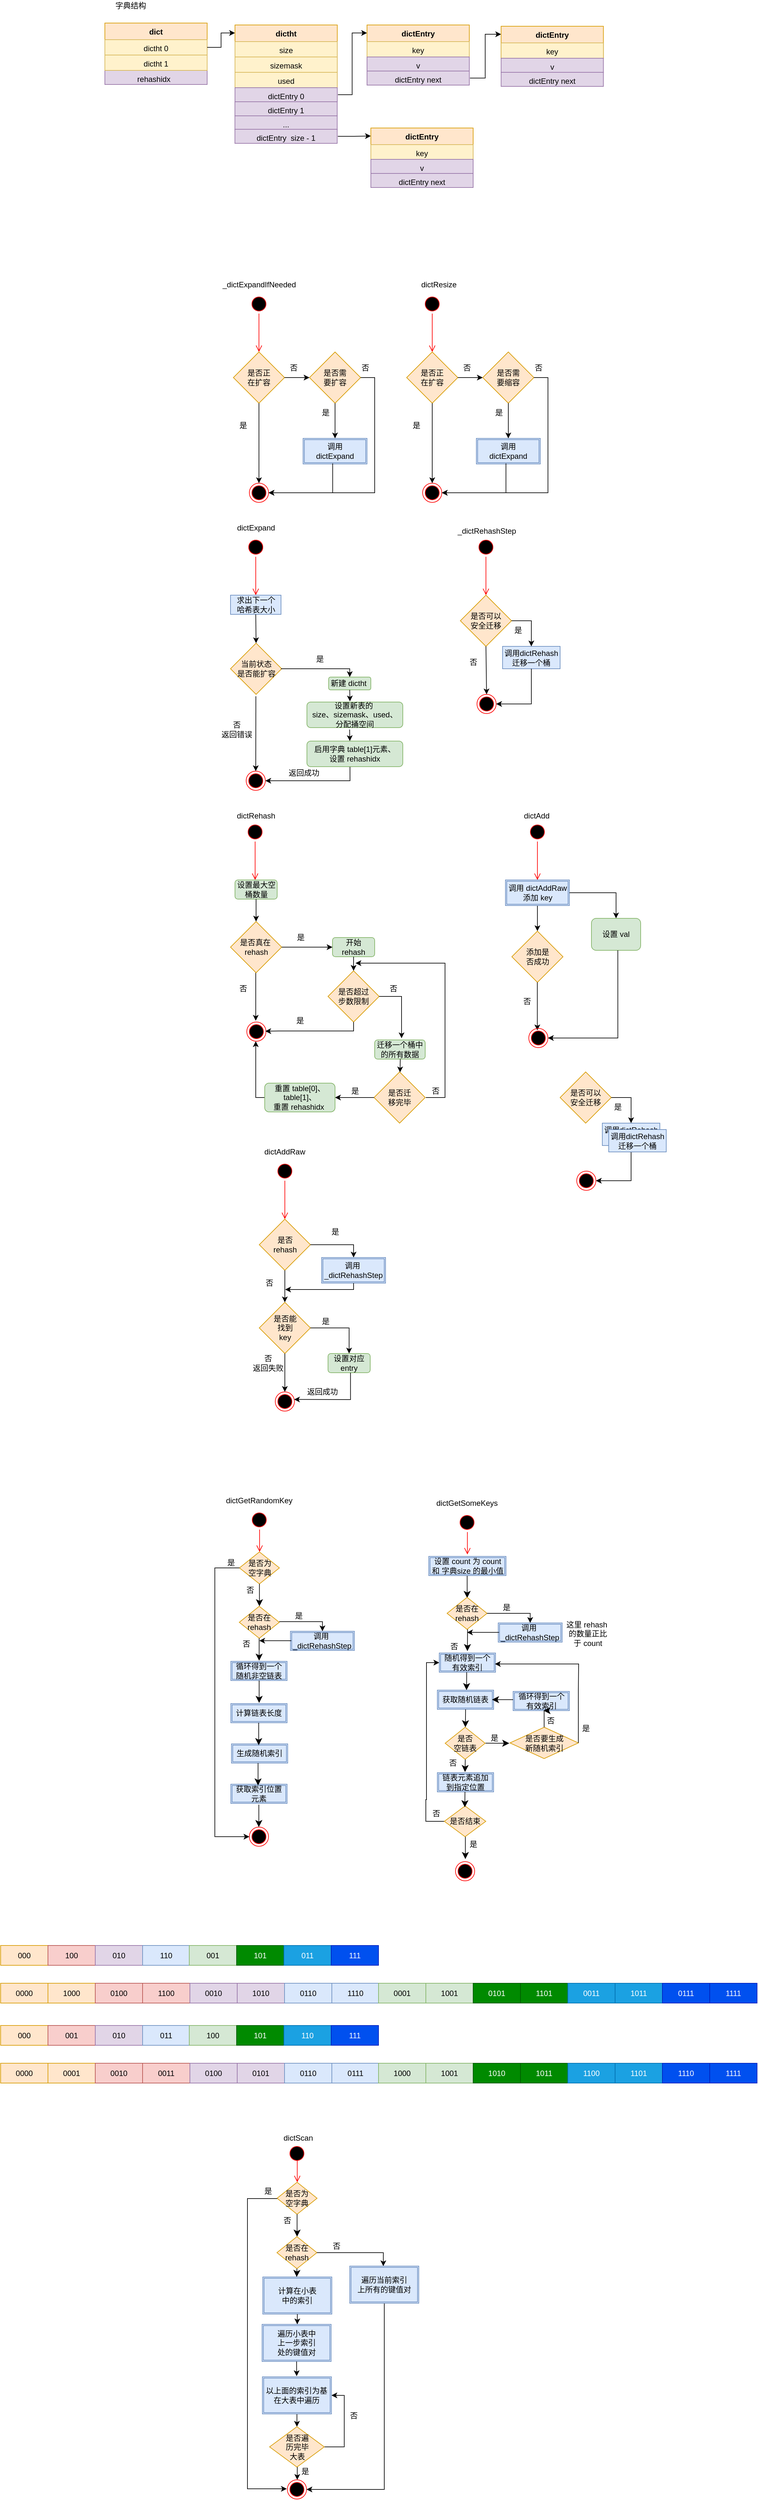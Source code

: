 <mxfile version="19.0.2" type="device"><diagram id="kVwbVVpQTYphVR8p5hjs" name="第 1 页"><mxGraphModel dx="1188" dy="1004" grid="0" gridSize="10" guides="1" tooltips="1" connect="1" arrows="1" fold="1" page="0" pageScale="1" pageWidth="827" pageHeight="1169" math="0" shadow="0"><root><mxCell id="0"/><mxCell id="1" parent="0"/><mxCell id="mu23ai02mKLNzZfxv2K1-31" value="" style="ellipse;html=1;shape=startState;fillColor=#000000;strokeColor=#ff0000;" parent="1" vertex="1"><mxGeometry x="124" y="115" width="30" height="30" as="geometry"/></mxCell><mxCell id="mu23ai02mKLNzZfxv2K1-32" value="" style="edgeStyle=orthogonalEdgeStyle;html=1;verticalAlign=bottom;endArrow=open;endSize=8;strokeColor=#ff0000;rounded=0;" parent="1" source="mu23ai02mKLNzZfxv2K1-31" edge="1"><mxGeometry relative="1" as="geometry"><mxPoint x="139" y="205" as="targetPoint"/></mxGeometry></mxCell><mxCell id="mu23ai02mKLNzZfxv2K1-33" value="是否正&lt;br&gt;在扩容" style="rhombus;whiteSpace=wrap;html=1;fillColor=#ffe6cc;strokeColor=#d79b00;" parent="1" vertex="1"><mxGeometry x="99" y="205" width="80" height="80" as="geometry"/></mxCell><mxCell id="mu23ai02mKLNzZfxv2K1-34" value="_dictExpandIfNeeded" style="text;html=1;resizable=0;autosize=1;align=center;verticalAlign=middle;points=[];fillColor=none;strokeColor=none;rounded=0;" parent="1" vertex="1"><mxGeometry x="74" y="90" width="130" height="20" as="geometry"/></mxCell><mxCell id="mu23ai02mKLNzZfxv2K1-35" value="" style="ellipse;html=1;shape=endState;fillColor=#000000;strokeColor=#ff0000;" parent="1" vertex="1"><mxGeometry x="124" y="410" width="30" height="30" as="geometry"/></mxCell><mxCell id="mu23ai02mKLNzZfxv2K1-36" value="是" style="text;html=1;resizable=0;autosize=1;align=center;verticalAlign=middle;points=[];fillColor=none;strokeColor=none;rounded=0;" parent="1" vertex="1"><mxGeometry x="99" y="310" width="30" height="20" as="geometry"/></mxCell><mxCell id="mu23ai02mKLNzZfxv2K1-37" value="" style="edgeStyle=elbowEdgeStyle;elbow=horizontal;endArrow=classic;html=1;rounded=0;entryX=0.5;entryY=0;entryDx=0;entryDy=0;" parent="1" source="mu23ai02mKLNzZfxv2K1-33" target="mu23ai02mKLNzZfxv2K1-35" edge="1"><mxGeometry width="50" height="50" relative="1" as="geometry"><mxPoint x="44" y="240" as="sourcePoint"/><mxPoint x="84" y="280" as="targetPoint"/><Array as="points"><mxPoint x="139" y="340"/><mxPoint x="74" y="420"/><mxPoint x="64" y="420"/><mxPoint x="64" y="340"/><mxPoint x="54" y="320"/><mxPoint x="14" y="340"/></Array></mxGeometry></mxCell><mxCell id="mu23ai02mKLNzZfxv2K1-38" value="否" style="text;html=1;resizable=0;autosize=1;align=center;verticalAlign=middle;points=[];fillColor=none;strokeColor=none;rounded=0;" parent="1" vertex="1"><mxGeometry x="178" y="220" width="30" height="20" as="geometry"/></mxCell><mxCell id="mu23ai02mKLNzZfxv2K1-39" value="是否需&lt;br&gt;要扩容" style="rhombus;whiteSpace=wrap;html=1;fillColor=#ffe6cc;strokeColor=#d79b00;" parent="1" vertex="1"><mxGeometry x="218" y="205" width="80" height="80" as="geometry"/></mxCell><mxCell id="mu23ai02mKLNzZfxv2K1-40" value="" style="endArrow=classic;html=1;rounded=0;exitX=1;exitY=0.5;exitDx=0;exitDy=0;entryX=0;entryY=0.5;entryDx=0;entryDy=0;" parent="1" source="mu23ai02mKLNzZfxv2K1-33" target="mu23ai02mKLNzZfxv2K1-39" edge="1"><mxGeometry width="50" height="50" relative="1" as="geometry"><mxPoint x="174" y="350" as="sourcePoint"/><mxPoint x="224" y="300" as="targetPoint"/></mxGeometry></mxCell><mxCell id="mu23ai02mKLNzZfxv2K1-41" value="调用&lt;br&gt;dictExpand" style="shape=ext;double=1;rounded=0;whiteSpace=wrap;html=1;fillColor=#dae8fc;strokeColor=#6c8ebf;" parent="1" vertex="1"><mxGeometry x="208" y="340" width="100" height="40" as="geometry"/></mxCell><mxCell id="mu23ai02mKLNzZfxv2K1-42" value="" style="edgeStyle=elbowEdgeStyle;elbow=horizontal;endArrow=classic;html=1;rounded=0;entryX=1;entryY=0.5;entryDx=0;entryDy=0;exitX=1;exitY=0.5;exitDx=0;exitDy=0;" parent="1" source="mu23ai02mKLNzZfxv2K1-39" target="mu23ai02mKLNzZfxv2K1-35" edge="1"><mxGeometry width="50" height="50" relative="1" as="geometry"><mxPoint x="314" y="285" as="sourcePoint"/><mxPoint x="339" y="465" as="targetPoint"/><Array as="points"><mxPoint x="320" y="310"/><mxPoint x="350" y="320"/><mxPoint x="414" y="300"/><mxPoint x="354" y="250"/><mxPoint x="394" y="290"/><mxPoint x="314" y="330"/><mxPoint x="224" y="370"/><mxPoint x="314" y="360"/><mxPoint x="289" y="460"/><mxPoint x="279" y="460"/><mxPoint x="279" y="380"/><mxPoint x="269" y="360"/><mxPoint x="229" y="380"/></Array></mxGeometry></mxCell><mxCell id="mu23ai02mKLNzZfxv2K1-43" value="是" style="text;html=1;resizable=0;autosize=1;align=center;verticalAlign=middle;points=[];fillColor=none;strokeColor=none;rounded=0;" parent="1" vertex="1"><mxGeometry x="228" y="290" width="30" height="20" as="geometry"/></mxCell><mxCell id="mu23ai02mKLNzZfxv2K1-44" value="" style="edgeStyle=segmentEdgeStyle;endArrow=classic;html=1;rounded=0;entryX=0.5;entryY=0;entryDx=0;entryDy=0;exitX=0.5;exitY=1;exitDx=0;exitDy=0;" parent="1" source="mu23ai02mKLNzZfxv2K1-39" target="mu23ai02mKLNzZfxv2K1-41" edge="1"><mxGeometry width="50" height="50" relative="1" as="geometry"><mxPoint x="258" y="290" as="sourcePoint"/><mxPoint x="348" y="200" as="targetPoint"/><Array as="points"/></mxGeometry></mxCell><mxCell id="mu23ai02mKLNzZfxv2K1-45" value="" style="edgeStyle=segmentEdgeStyle;endArrow=classic;html=1;rounded=0;exitX=0.463;exitY=0.979;exitDx=0;exitDy=0;exitPerimeter=0;entryX=1;entryY=0.5;entryDx=0;entryDy=0;" parent="1" source="mu23ai02mKLNzZfxv2K1-41" target="mu23ai02mKLNzZfxv2K1-35" edge="1"><mxGeometry width="50" height="50" relative="1" as="geometry"><mxPoint x="244" y="360" as="sourcePoint"/><mxPoint x="244" y="470" as="targetPoint"/><Array as="points"><mxPoint x="254" y="425"/></Array></mxGeometry></mxCell><mxCell id="mu23ai02mKLNzZfxv2K1-46" value="否" style="text;html=1;resizable=0;autosize=1;align=center;verticalAlign=middle;points=[];fillColor=none;strokeColor=none;rounded=0;" parent="1" vertex="1"><mxGeometry x="290" y="220" width="30" height="20" as="geometry"/></mxCell><mxCell id="mu23ai02mKLNzZfxv2K1-47" value="dictExpand" style="text;html=1;align=center;verticalAlign=middle;resizable=0;points=[];autosize=1;strokeColor=none;fillColor=none;" parent="1" vertex="1"><mxGeometry x="99" y="470" width="70" height="20" as="geometry"/></mxCell><mxCell id="mu23ai02mKLNzZfxv2K1-48" value="" style="ellipse;html=1;shape=startState;fillColor=#000000;strokeColor=#ff0000;" parent="1" vertex="1"><mxGeometry x="119" y="495" width="30" height="30" as="geometry"/></mxCell><mxCell id="mu23ai02mKLNzZfxv2K1-49" value="" style="edgeStyle=orthogonalEdgeStyle;html=1;verticalAlign=bottom;endArrow=open;endSize=8;strokeColor=#ff0000;rounded=0;" parent="1" source="mu23ai02mKLNzZfxv2K1-48" edge="1"><mxGeometry relative="1" as="geometry"><mxPoint x="134" y="585" as="targetPoint"/></mxGeometry></mxCell><mxCell id="mu23ai02mKLNzZfxv2K1-50" value="求出下一个&lt;br&gt;哈希表大小" style="rounded=0;whiteSpace=wrap;html=1;fillColor=#dae8fc;strokeColor=#6c8ebf;" parent="1" vertex="1"><mxGeometry x="94.5" y="585" width="79" height="30" as="geometry"/></mxCell><mxCell id="mu23ai02mKLNzZfxv2K1-51" value="当前状态&lt;br&gt;是否能扩容" style="rhombus;whiteSpace=wrap;html=1;fillColor=#ffe6cc;strokeColor=#d79b00;" parent="1" vertex="1"><mxGeometry x="94.5" y="660" width="80" height="80" as="geometry"/></mxCell><mxCell id="mu23ai02mKLNzZfxv2K1-52" value="" style="endArrow=classic;html=1;rounded=0;exitX=0.5;exitY=1;exitDx=0;exitDy=0;entryX=0.5;entryY=0;entryDx=0;entryDy=0;" parent="1" source="mu23ai02mKLNzZfxv2K1-50" target="mu23ai02mKLNzZfxv2K1-51" edge="1"><mxGeometry width="50" height="50" relative="1" as="geometry"><mxPoint x="-90" y="730" as="sourcePoint"/><mxPoint x="-40" y="680" as="targetPoint"/></mxGeometry></mxCell><mxCell id="mu23ai02mKLNzZfxv2K1-53" value="" style="ellipse;html=1;shape=endState;fillColor=#000000;strokeColor=#ff0000;" parent="1" vertex="1"><mxGeometry x="119" y="860" width="30" height="30" as="geometry"/></mxCell><mxCell id="mu23ai02mKLNzZfxv2K1-54" value="" style="endArrow=classic;html=1;rounded=0;exitX=0.496;exitY=1.038;exitDx=0;exitDy=0;exitPerimeter=0;entryX=0.5;entryY=0;entryDx=0;entryDy=0;" parent="1" source="mu23ai02mKLNzZfxv2K1-51" target="mu23ai02mKLNzZfxv2K1-53" edge="1"><mxGeometry width="50" height="50" relative="1" as="geometry"><mxPoint x="260" y="790" as="sourcePoint"/><mxPoint x="310" y="740" as="targetPoint"/></mxGeometry></mxCell><mxCell id="mu23ai02mKLNzZfxv2K1-55" value="否&lt;br&gt;返回错误" style="text;html=1;align=center;verticalAlign=middle;resizable=0;points=[];autosize=1;strokeColor=none;fillColor=none;" parent="1" vertex="1"><mxGeometry x="74" y="780" width="60" height="30" as="geometry"/></mxCell><mxCell id="mu23ai02mKLNzZfxv2K1-56" value="新建 dictht&amp;nbsp;" style="rounded=1;whiteSpace=wrap;html=1;fillColor=#d5e8d4;strokeColor=#82b366;" parent="1" vertex="1"><mxGeometry x="248" y="713" width="66" height="20" as="geometry"/></mxCell><mxCell id="mu23ai02mKLNzZfxv2K1-76" value="设置新表的&amp;nbsp;&lt;br&gt;size、sizemask、used、&lt;br&gt;分配捅空间" style="rounded=1;whiteSpace=wrap;html=1;fillColor=#d5e8d4;strokeColor=#82b366;" parent="1" vertex="1"><mxGeometry x="214" y="752" width="150" height="40" as="geometry"/></mxCell><mxCell id="mu23ai02mKLNzZfxv2K1-77" value="启用字典 table[1]元素、&lt;br&gt;设置 rehashidx" style="rounded=1;whiteSpace=wrap;html=1;fillColor=#d5e8d4;strokeColor=#82b366;" parent="1" vertex="1"><mxGeometry x="214" y="813" width="150" height="40" as="geometry"/></mxCell><mxCell id="mu23ai02mKLNzZfxv2K1-78" value="" style="edgeStyle=segmentEdgeStyle;endArrow=classic;html=1;rounded=0;" parent="1" target="mu23ai02mKLNzZfxv2K1-56" edge="1"><mxGeometry width="50" height="50" relative="1" as="geometry"><mxPoint x="173.5" y="700" as="sourcePoint"/><mxPoint x="223.5" y="650" as="targetPoint"/></mxGeometry></mxCell><mxCell id="mu23ai02mKLNzZfxv2K1-79" value="" style="endArrow=classic;html=1;rounded=0;exitX=0.5;exitY=1;exitDx=0;exitDy=0;entryX=0.449;entryY=-0.025;entryDx=0;entryDy=0;entryPerimeter=0;" parent="1" source="mu23ai02mKLNzZfxv2K1-56" target="mu23ai02mKLNzZfxv2K1-76" edge="1"><mxGeometry width="50" height="50" relative="1" as="geometry"><mxPoint x="260" y="760" as="sourcePoint"/><mxPoint x="310" y="710" as="targetPoint"/></mxGeometry></mxCell><mxCell id="mu23ai02mKLNzZfxv2K1-80" value="" style="endArrow=classic;html=1;rounded=0;exitX=0.5;exitY=1;exitDx=0;exitDy=0;entryX=0.449;entryY=-0.025;entryDx=0;entryDy=0;entryPerimeter=0;" parent="1" edge="1"><mxGeometry width="50" height="50" relative="1" as="geometry"><mxPoint x="280.8" y="795" as="sourcePoint"/><mxPoint x="281.15" y="813" as="targetPoint"/></mxGeometry></mxCell><mxCell id="mu23ai02mKLNzZfxv2K1-83" value="" style="edgeStyle=segmentEdgeStyle;endArrow=classic;html=1;rounded=0;exitX=0.449;exitY=1.01;exitDx=0;exitDy=0;exitPerimeter=0;entryX=1;entryY=0.5;entryDx=0;entryDy=0;" parent="1" source="mu23ai02mKLNzZfxv2K1-77" target="mu23ai02mKLNzZfxv2K1-53" edge="1"><mxGeometry width="50" height="50" relative="1" as="geometry"><mxPoint x="260" y="880" as="sourcePoint"/><mxPoint x="310" y="830" as="targetPoint"/><Array as="points"><mxPoint x="281" y="875"/></Array></mxGeometry></mxCell><mxCell id="mu23ai02mKLNzZfxv2K1-84" value="是" style="text;html=1;align=center;verticalAlign=middle;resizable=0;points=[];autosize=1;strokeColor=none;fillColor=none;" parent="1" vertex="1"><mxGeometry x="219" y="675" width="30" height="20" as="geometry"/></mxCell><mxCell id="mu23ai02mKLNzZfxv2K1-85" value="返回成功" style="text;html=1;align=center;verticalAlign=middle;resizable=0;points=[];autosize=1;strokeColor=none;fillColor=none;" parent="1" vertex="1"><mxGeometry x="179" y="853" width="60" height="20" as="geometry"/></mxCell><mxCell id="mu23ai02mKLNzZfxv2K1-86" value="dictResize" style="text;html=1;align=center;verticalAlign=middle;resizable=0;points=[];autosize=1;strokeColor=none;fillColor=none;" parent="1" vertex="1"><mxGeometry x="385" y="90" width="70" height="20" as="geometry"/></mxCell><mxCell id="mu23ai02mKLNzZfxv2K1-87" value="" style="ellipse;html=1;shape=startState;fillColor=#000000;strokeColor=#ff0000;" parent="1" vertex="1"><mxGeometry x="395" y="115" width="30" height="30" as="geometry"/></mxCell><mxCell id="mu23ai02mKLNzZfxv2K1-88" value="" style="edgeStyle=orthogonalEdgeStyle;html=1;verticalAlign=bottom;endArrow=open;endSize=8;strokeColor=#ff0000;rounded=0;" parent="1" source="mu23ai02mKLNzZfxv2K1-87" edge="1"><mxGeometry relative="1" as="geometry"><mxPoint x="410" y="205" as="targetPoint"/></mxGeometry></mxCell><mxCell id="mu23ai02mKLNzZfxv2K1-89" value="是否正&lt;br&gt;在扩容" style="rhombus;whiteSpace=wrap;html=1;fillColor=#ffe6cc;strokeColor=#d79b00;" parent="1" vertex="1"><mxGeometry x="370" y="205" width="80" height="80" as="geometry"/></mxCell><mxCell id="mu23ai02mKLNzZfxv2K1-90" value="" style="ellipse;html=1;shape=endState;fillColor=#000000;strokeColor=#ff0000;" parent="1" vertex="1"><mxGeometry x="395" y="410" width="30" height="30" as="geometry"/></mxCell><mxCell id="mu23ai02mKLNzZfxv2K1-91" value="是" style="text;html=1;resizable=0;autosize=1;align=center;verticalAlign=middle;points=[];fillColor=none;strokeColor=none;rounded=0;" parent="1" vertex="1"><mxGeometry x="370" y="310" width="30" height="20" as="geometry"/></mxCell><mxCell id="mu23ai02mKLNzZfxv2K1-92" value="" style="edgeStyle=elbowEdgeStyle;elbow=horizontal;endArrow=classic;html=1;rounded=0;entryX=0.5;entryY=0;entryDx=0;entryDy=0;" parent="1" source="mu23ai02mKLNzZfxv2K1-89" target="mu23ai02mKLNzZfxv2K1-90" edge="1"><mxGeometry width="50" height="50" relative="1" as="geometry"><mxPoint x="315" y="240" as="sourcePoint"/><mxPoint x="355" y="280" as="targetPoint"/><Array as="points"><mxPoint x="410" y="340"/><mxPoint x="345" y="420"/><mxPoint x="335" y="420"/><mxPoint x="335" y="340"/><mxPoint x="325" y="320"/><mxPoint x="285" y="340"/></Array></mxGeometry></mxCell><mxCell id="mu23ai02mKLNzZfxv2K1-93" value="否" style="text;html=1;resizable=0;autosize=1;align=center;verticalAlign=middle;points=[];fillColor=none;strokeColor=none;rounded=0;" parent="1" vertex="1"><mxGeometry x="449" y="220" width="30" height="20" as="geometry"/></mxCell><mxCell id="mu23ai02mKLNzZfxv2K1-94" value="是否需&lt;br&gt;要缩容" style="rhombus;whiteSpace=wrap;html=1;fillColor=#ffe6cc;strokeColor=#d79b00;" parent="1" vertex="1"><mxGeometry x="489" y="205" width="80" height="80" as="geometry"/></mxCell><mxCell id="mu23ai02mKLNzZfxv2K1-95" value="" style="endArrow=classic;html=1;rounded=0;exitX=1;exitY=0.5;exitDx=0;exitDy=0;entryX=0;entryY=0.5;entryDx=0;entryDy=0;" parent="1" source="mu23ai02mKLNzZfxv2K1-89" target="mu23ai02mKLNzZfxv2K1-94" edge="1"><mxGeometry width="50" height="50" relative="1" as="geometry"><mxPoint x="445" y="350" as="sourcePoint"/><mxPoint x="495" y="300" as="targetPoint"/></mxGeometry></mxCell><mxCell id="mu23ai02mKLNzZfxv2K1-96" value="调用&lt;br&gt;dictExpand" style="shape=ext;double=1;rounded=0;whiteSpace=wrap;html=1;fillColor=#dae8fc;strokeColor=#6c8ebf;" parent="1" vertex="1"><mxGeometry x="479" y="340" width="100" height="40" as="geometry"/></mxCell><mxCell id="mu23ai02mKLNzZfxv2K1-97" value="" style="edgeStyle=elbowEdgeStyle;elbow=horizontal;endArrow=classic;html=1;rounded=0;entryX=1;entryY=0.5;entryDx=0;entryDy=0;exitX=1;exitY=0.5;exitDx=0;exitDy=0;" parent="1" source="mu23ai02mKLNzZfxv2K1-94" target="mu23ai02mKLNzZfxv2K1-90" edge="1"><mxGeometry width="50" height="50" relative="1" as="geometry"><mxPoint x="585" y="285" as="sourcePoint"/><mxPoint x="610" y="465" as="targetPoint"/><Array as="points"><mxPoint x="591" y="310"/><mxPoint x="621" y="320"/><mxPoint x="685" y="300"/><mxPoint x="625" y="250"/><mxPoint x="665" y="290"/><mxPoint x="585" y="330"/><mxPoint x="495" y="370"/><mxPoint x="585" y="360"/><mxPoint x="560" y="460"/><mxPoint x="550" y="460"/><mxPoint x="550" y="380"/><mxPoint x="540" y="360"/><mxPoint x="500" y="380"/></Array></mxGeometry></mxCell><mxCell id="mu23ai02mKLNzZfxv2K1-98" value="是" style="text;html=1;resizable=0;autosize=1;align=center;verticalAlign=middle;points=[];fillColor=none;strokeColor=none;rounded=0;" parent="1" vertex="1"><mxGeometry x="499" y="290" width="30" height="20" as="geometry"/></mxCell><mxCell id="mu23ai02mKLNzZfxv2K1-99" value="" style="edgeStyle=segmentEdgeStyle;endArrow=classic;html=1;rounded=0;entryX=0.5;entryY=0;entryDx=0;entryDy=0;exitX=0.5;exitY=1;exitDx=0;exitDy=0;" parent="1" source="mu23ai02mKLNzZfxv2K1-94" target="mu23ai02mKLNzZfxv2K1-96" edge="1"><mxGeometry width="50" height="50" relative="1" as="geometry"><mxPoint x="529" y="290" as="sourcePoint"/><mxPoint x="619" y="200" as="targetPoint"/><Array as="points"/></mxGeometry></mxCell><mxCell id="mu23ai02mKLNzZfxv2K1-100" value="" style="edgeStyle=segmentEdgeStyle;endArrow=classic;html=1;rounded=0;exitX=0.463;exitY=0.979;exitDx=0;exitDy=0;exitPerimeter=0;entryX=1;entryY=0.5;entryDx=0;entryDy=0;" parent="1" source="mu23ai02mKLNzZfxv2K1-96" target="mu23ai02mKLNzZfxv2K1-90" edge="1"><mxGeometry width="50" height="50" relative="1" as="geometry"><mxPoint x="515" y="360" as="sourcePoint"/><mxPoint x="515" y="470" as="targetPoint"/><Array as="points"><mxPoint x="525" y="425"/></Array></mxGeometry></mxCell><mxCell id="mu23ai02mKLNzZfxv2K1-101" value="否" style="text;html=1;resizable=0;autosize=1;align=center;verticalAlign=middle;points=[];fillColor=none;strokeColor=none;rounded=0;" parent="1" vertex="1"><mxGeometry x="561" y="220" width="30" height="20" as="geometry"/></mxCell><mxCell id="mu23ai02mKLNzZfxv2K1-103" value="_dictRehashStep" style="text;html=1;align=center;verticalAlign=middle;resizable=0;points=[];autosize=1;strokeColor=none;fillColor=none;" parent="1" vertex="1"><mxGeometry x="440" y="475" width="110" height="20" as="geometry"/></mxCell><mxCell id="mu23ai02mKLNzZfxv2K1-104" value="" style="ellipse;html=1;shape=startState;fillColor=#000000;strokeColor=#ff0000;" parent="1" vertex="1"><mxGeometry x="119" y="495" width="30" height="30" as="geometry"/></mxCell><mxCell id="mu23ai02mKLNzZfxv2K1-105" value="" style="edgeStyle=orthogonalEdgeStyle;html=1;verticalAlign=bottom;endArrow=open;endSize=8;strokeColor=#ff0000;rounded=0;" parent="1" edge="1"><mxGeometry relative="1" as="geometry"><mxPoint x="494" y="585" as="targetPoint"/><mxPoint x="494" y="525" as="sourcePoint"/></mxGeometry></mxCell><mxCell id="mu23ai02mKLNzZfxv2K1-106" value="" style="ellipse;html=1;shape=startState;fillColor=#000000;strokeColor=#ff0000;" parent="1" vertex="1"><mxGeometry x="479" y="495" width="30" height="30" as="geometry"/></mxCell><mxCell id="mu23ai02mKLNzZfxv2K1-107" value="调用dictRehash&lt;br&gt;迁移一个桶" style="rounded=0;whiteSpace=wrap;html=1;fillColor=#dae8fc;strokeColor=#6c8ebf;" parent="1" vertex="1"><mxGeometry x="520" y="665" width="90" height="35" as="geometry"/></mxCell><mxCell id="mu23ai02mKLNzZfxv2K1-108" value="是否可以&lt;br&gt;安全迁移" style="rhombus;whiteSpace=wrap;html=1;fillColor=#ffe6cc;strokeColor=#d79b00;" parent="1" vertex="1"><mxGeometry x="454" y="585" width="80" height="80" as="geometry"/></mxCell><mxCell id="mu23ai02mKLNzZfxv2K1-109" value="" style="ellipse;html=1;shape=endState;fillColor=#000000;strokeColor=#ff0000;" parent="1" vertex="1"><mxGeometry x="480" y="740" width="30" height="30" as="geometry"/></mxCell><mxCell id="mu23ai02mKLNzZfxv2K1-110" value="" style="endArrow=classic;html=1;rounded=0;exitX=0.5;exitY=1;exitDx=0;exitDy=0;entryX=0.5;entryY=0;entryDx=0;entryDy=0;" parent="1" source="mu23ai02mKLNzZfxv2K1-108" target="mu23ai02mKLNzZfxv2K1-109" edge="1"><mxGeometry width="50" height="50" relative="1" as="geometry"><mxPoint x="370" y="750" as="sourcePoint"/><mxPoint x="420" y="700" as="targetPoint"/></mxGeometry></mxCell><mxCell id="mu23ai02mKLNzZfxv2K1-111" value="否" style="text;html=1;align=center;verticalAlign=middle;resizable=0;points=[];autosize=1;strokeColor=none;fillColor=none;" parent="1" vertex="1"><mxGeometry x="459" y="680" width="30" height="20" as="geometry"/></mxCell><mxCell id="mu23ai02mKLNzZfxv2K1-112" value="" style="edgeStyle=segmentEdgeStyle;endArrow=classic;html=1;rounded=0;exitX=0.5;exitY=1;exitDx=0;exitDy=0;entryX=1;entryY=0.5;entryDx=0;entryDy=0;" parent="1" source="mu23ai02mKLNzZfxv2K1-107" target="mu23ai02mKLNzZfxv2K1-109" edge="1"><mxGeometry width="50" height="50" relative="1" as="geometry"><mxPoint x="730" y="823" as="sourcePoint"/><mxPoint x="550" y="733" as="targetPoint"/><Array as="points"><mxPoint x="565" y="755"/></Array></mxGeometry></mxCell><mxCell id="mu23ai02mKLNzZfxv2K1-113" value="" style="edgeStyle=segmentEdgeStyle;endArrow=classic;html=1;rounded=0;entryX=0.5;entryY=0;entryDx=0;entryDy=0;" parent="1" target="mu23ai02mKLNzZfxv2K1-107" edge="1"><mxGeometry width="50" height="50" relative="1" as="geometry"><mxPoint x="534" y="625" as="sourcePoint"/><mxPoint x="584" y="575" as="targetPoint"/></mxGeometry></mxCell><mxCell id="mu23ai02mKLNzZfxv2K1-114" value="是" style="text;html=1;align=center;verticalAlign=middle;resizable=0;points=[];autosize=1;strokeColor=none;fillColor=none;" parent="1" vertex="1"><mxGeometry x="529" y="630" width="30" height="20" as="geometry"/></mxCell><mxCell id="mu23ai02mKLNzZfxv2K1-115" value="dictRehash" style="text;html=1;align=center;verticalAlign=middle;resizable=0;points=[];autosize=1;strokeColor=none;fillColor=none;" parent="1" vertex="1"><mxGeometry x="94" y="920" width="80" height="20" as="geometry"/></mxCell><mxCell id="mu23ai02mKLNzZfxv2K1-116" value="" style="edgeStyle=orthogonalEdgeStyle;html=1;verticalAlign=bottom;endArrow=open;endSize=8;strokeColor=#ff0000;rounded=0;" parent="1" edge="1"><mxGeometry relative="1" as="geometry"><mxPoint x="133" y="1030" as="targetPoint"/><mxPoint x="133" y="970" as="sourcePoint"/></mxGeometry></mxCell><mxCell id="mu23ai02mKLNzZfxv2K1-117" value="" style="ellipse;html=1;shape=startState;fillColor=#000000;strokeColor=#ff0000;" parent="1" vertex="1"><mxGeometry x="118" y="940" width="30" height="30" as="geometry"/></mxCell><mxCell id="mu23ai02mKLNzZfxv2K1-118" value="调用dictRehash&lt;br&gt;迁移一个桶" style="rounded=0;whiteSpace=wrap;html=1;fillColor=#dae8fc;strokeColor=#6c8ebf;" parent="1" vertex="1"><mxGeometry x="676" y="1410" width="90" height="35" as="geometry"/></mxCell><mxCell id="mu23ai02mKLNzZfxv2K1-119" value="是否可以&lt;br&gt;安全迁移" style="rhombus;whiteSpace=wrap;html=1;fillColor=#ffe6cc;strokeColor=#d79b00;" parent="1" vertex="1"><mxGeometry x="610" y="1330" width="80" height="80" as="geometry"/></mxCell><mxCell id="mu23ai02mKLNzZfxv2K1-120" value="" style="ellipse;html=1;shape=endState;fillColor=#000000;strokeColor=#ff0000;" parent="1" vertex="1"><mxGeometry x="636" y="1485" width="30" height="30" as="geometry"/></mxCell><mxCell id="mu23ai02mKLNzZfxv2K1-121" value="" style="endArrow=classic;html=1;rounded=0;exitX=0.5;exitY=1;exitDx=0;exitDy=0;" parent="1" edge="1"><mxGeometry width="50" height="50" relative="1" as="geometry"><mxPoint x="134" y="1175" as="sourcePoint"/><mxPoint x="134" y="1250" as="targetPoint"/></mxGeometry></mxCell><mxCell id="mu23ai02mKLNzZfxv2K1-122" value="否" style="text;html=1;align=center;verticalAlign=middle;resizable=0;points=[];autosize=1;strokeColor=none;fillColor=none;" parent="1" vertex="1"><mxGeometry x="99" y="1190" width="30" height="20" as="geometry"/></mxCell><mxCell id="mu23ai02mKLNzZfxv2K1-123" value="" style="edgeStyle=segmentEdgeStyle;endArrow=classic;html=1;rounded=0;exitX=0.5;exitY=1;exitDx=0;exitDy=0;entryX=1;entryY=0.5;entryDx=0;entryDy=0;" parent="1" source="mu23ai02mKLNzZfxv2K1-118" target="mu23ai02mKLNzZfxv2K1-120" edge="1"><mxGeometry width="50" height="50" relative="1" as="geometry"><mxPoint x="886" y="1568" as="sourcePoint"/><mxPoint x="706" y="1478" as="targetPoint"/><Array as="points"><mxPoint x="721" y="1500"/></Array></mxGeometry></mxCell><mxCell id="mu23ai02mKLNzZfxv2K1-124" value="" style="edgeStyle=segmentEdgeStyle;endArrow=classic;html=1;rounded=0;entryX=0.5;entryY=0;entryDx=0;entryDy=0;" parent="1" target="mu23ai02mKLNzZfxv2K1-118" edge="1"><mxGeometry width="50" height="50" relative="1" as="geometry"><mxPoint x="690" y="1370" as="sourcePoint"/><mxPoint x="740" y="1320" as="targetPoint"/></mxGeometry></mxCell><mxCell id="mu23ai02mKLNzZfxv2K1-125" value="是" style="text;html=1;align=center;verticalAlign=middle;resizable=0;points=[];autosize=1;strokeColor=none;fillColor=none;" parent="1" vertex="1"><mxGeometry x="685" y="1375" width="30" height="20" as="geometry"/></mxCell><mxCell id="mu23ai02mKLNzZfxv2K1-126" value="设置最大空桶数量" style="rounded=1;whiteSpace=wrap;html=1;fillColor=#d5e8d4;strokeColor=#82b366;" parent="1" vertex="1"><mxGeometry x="101.5" y="1030" width="66" height="30" as="geometry"/></mxCell><mxCell id="mu23ai02mKLNzZfxv2K1-127" value="是否真在&amp;nbsp;&lt;br&gt;rehash" style="rhombus;whiteSpace=wrap;html=1;fillColor=#ffe6cc;strokeColor=#d79b00;" parent="1" vertex="1"><mxGeometry x="94.5" y="1095" width="80" height="80" as="geometry"/></mxCell><mxCell id="mu23ai02mKLNzZfxv2K1-128" value="" style="endArrow=classic;html=1;rounded=0;exitX=0.5;exitY=1;exitDx=0;exitDy=0;" parent="1" source="mu23ai02mKLNzZfxv2K1-126" target="mu23ai02mKLNzZfxv2K1-127" edge="1"><mxGeometry width="50" height="50" relative="1" as="geometry"><mxPoint x="320" y="1220" as="sourcePoint"/><mxPoint x="370" y="1170" as="targetPoint"/></mxGeometry></mxCell><mxCell id="mu23ai02mKLNzZfxv2K1-129" value="" style="ellipse;html=1;shape=endState;fillColor=#000000;strokeColor=#ff0000;" parent="1" vertex="1"><mxGeometry x="120" y="1252" width="30" height="30" as="geometry"/></mxCell><mxCell id="mu23ai02mKLNzZfxv2K1-130" value="调用dictRehash&lt;br&gt;迁移一个桶" style="rounded=0;whiteSpace=wrap;html=1;fillColor=#dae8fc;strokeColor=#6c8ebf;" parent="1" vertex="1"><mxGeometry x="686" y="1420" width="90" height="35" as="geometry"/></mxCell><mxCell id="mu23ai02mKLNzZfxv2K1-132" value="开始&lt;br&gt;rehash" style="rounded=1;whiteSpace=wrap;html=1;fillColor=#d5e8d4;strokeColor=#82b366;" parent="1" vertex="1"><mxGeometry x="254" y="1120" width="66" height="30" as="geometry"/></mxCell><mxCell id="mu23ai02mKLNzZfxv2K1-133" value="" style="endArrow=classic;html=1;rounded=0;exitX=1;exitY=0.5;exitDx=0;exitDy=0;" parent="1" source="mu23ai02mKLNzZfxv2K1-127" target="mu23ai02mKLNzZfxv2K1-132" edge="1"><mxGeometry width="50" height="50" relative="1" as="geometry"><mxPoint x="250" y="1140" as="sourcePoint"/><mxPoint x="300" y="1090" as="targetPoint"/></mxGeometry></mxCell><mxCell id="mu23ai02mKLNzZfxv2K1-134" value="是否超过&lt;br&gt;步数限制" style="rhombus;whiteSpace=wrap;html=1;fillColor=#ffe6cc;strokeColor=#d79b00;" parent="1" vertex="1"><mxGeometry x="247" y="1172" width="80" height="80" as="geometry"/></mxCell><mxCell id="mu23ai02mKLNzZfxv2K1-135" value="" style="endArrow=classic;html=1;rounded=0;exitX=0.5;exitY=1;exitDx=0;exitDy=0;" parent="1" source="mu23ai02mKLNzZfxv2K1-132" target="mu23ai02mKLNzZfxv2K1-134" edge="1"><mxGeometry width="50" height="50" relative="1" as="geometry"><mxPoint x="260" y="1160" as="sourcePoint"/><mxPoint x="310" y="1110" as="targetPoint"/></mxGeometry></mxCell><mxCell id="mu23ai02mKLNzZfxv2K1-136" value="" style="edgeStyle=segmentEdgeStyle;endArrow=classic;html=1;rounded=0;exitX=0.5;exitY=1;exitDx=0;exitDy=0;entryX=0.965;entryY=0.479;entryDx=0;entryDy=0;entryPerimeter=0;" parent="1" edge="1"><mxGeometry width="50" height="50" relative="1" as="geometry"><mxPoint x="287" y="1252" as="sourcePoint"/><mxPoint x="148.95" y="1266.37" as="targetPoint"/><Array as="points"><mxPoint x="287" y="1266"/><mxPoint x="170" y="1266"/></Array></mxGeometry></mxCell><mxCell id="mu23ai02mKLNzZfxv2K1-138" value="是" style="text;html=1;align=center;verticalAlign=middle;resizable=0;points=[];autosize=1;strokeColor=none;fillColor=none;" parent="1" vertex="1"><mxGeometry x="189" y="1110" width="30" height="20" as="geometry"/></mxCell><mxCell id="mu23ai02mKLNzZfxv2K1-139" value="是" style="text;html=1;align=center;verticalAlign=middle;resizable=0;points=[];autosize=1;strokeColor=none;fillColor=none;" parent="1" vertex="1"><mxGeometry x="188" y="1240" width="30" height="20" as="geometry"/></mxCell><mxCell id="mu23ai02mKLNzZfxv2K1-140" value="迁移一个桶中的所有数据" style="rounded=1;whiteSpace=wrap;html=1;fillColor=#d5e8d4;strokeColor=#82b366;" parent="1" vertex="1"><mxGeometry x="320" y="1280" width="79" height="30" as="geometry"/></mxCell><mxCell id="mu23ai02mKLNzZfxv2K1-141" value="" style="edgeStyle=segmentEdgeStyle;endArrow=classic;html=1;rounded=0;entryX=0.532;entryY=-0.089;entryDx=0;entryDy=0;entryPerimeter=0;exitX=1;exitY=0.5;exitDx=0;exitDy=0;" parent="1" source="mu23ai02mKLNzZfxv2K1-134" target="mu23ai02mKLNzZfxv2K1-140" edge="1"><mxGeometry width="50" height="50" relative="1" as="geometry"><mxPoint x="327" y="1210" as="sourcePoint"/><mxPoint x="377" y="1160" as="targetPoint"/></mxGeometry></mxCell><mxCell id="mu23ai02mKLNzZfxv2K1-142" value="是否迁&lt;br&gt;移完毕" style="rhombus;whiteSpace=wrap;html=1;fillColor=#ffe6cc;strokeColor=#d79b00;" parent="1" vertex="1"><mxGeometry x="319" y="1330" width="80" height="80" as="geometry"/></mxCell><mxCell id="mu23ai02mKLNzZfxv2K1-143" value="" style="endArrow=classic;html=1;rounded=0;" parent="1" target="mu23ai02mKLNzZfxv2K1-142" edge="1"><mxGeometry width="50" height="50" relative="1" as="geometry"><mxPoint x="360" y="1310" as="sourcePoint"/><mxPoint x="410" y="1260" as="targetPoint"/></mxGeometry></mxCell><mxCell id="mu23ai02mKLNzZfxv2K1-144" value="" style="edgeStyle=segmentEdgeStyle;endArrow=classic;html=1;rounded=0;exitX=0;exitY=0.5;exitDx=0;exitDy=0;" parent="1" source="mu23ai02mKLNzZfxv2K1-151" edge="1"><mxGeometry width="50" height="50" relative="1" as="geometry"><mxPoint x="84" y="1332" as="sourcePoint"/><mxPoint x="134" y="1282" as="targetPoint"/></mxGeometry></mxCell><mxCell id="mu23ai02mKLNzZfxv2K1-145" value="是" style="text;html=1;align=center;verticalAlign=middle;resizable=0;points=[];autosize=1;strokeColor=none;fillColor=none;" parent="1" vertex="1"><mxGeometry x="274" y="1350" width="30" height="20" as="geometry"/></mxCell><mxCell id="mu23ai02mKLNzZfxv2K1-148" value="" style="edgeStyle=elbowEdgeStyle;elbow=horizontal;endArrow=classic;html=1;rounded=0;" parent="1" edge="1"><mxGeometry width="50" height="50" relative="1" as="geometry"><mxPoint x="400" y="1370" as="sourcePoint"/><mxPoint x="290" y="1160" as="targetPoint"/><Array as="points"><mxPoint x="430" y="1270"/></Array></mxGeometry></mxCell><mxCell id="mu23ai02mKLNzZfxv2K1-149" value="否" style="text;html=1;align=center;verticalAlign=middle;resizable=0;points=[];autosize=1;strokeColor=none;fillColor=none;" parent="1" vertex="1"><mxGeometry x="400" y="1350" width="30" height="20" as="geometry"/></mxCell><mxCell id="mu23ai02mKLNzZfxv2K1-150" value="否" style="text;html=1;align=center;verticalAlign=middle;resizable=0;points=[];autosize=1;strokeColor=none;fillColor=none;" parent="1" vertex="1"><mxGeometry x="334" y="1190" width="30" height="20" as="geometry"/></mxCell><mxCell id="mu23ai02mKLNzZfxv2K1-151" value="重置 table[0]、table[1]、&lt;br&gt;重置 rehashidx&amp;nbsp;" style="rounded=1;whiteSpace=wrap;html=1;fillColor=#d5e8d4;strokeColor=#82b366;" parent="1" vertex="1"><mxGeometry x="148" y="1347.5" width="110" height="45" as="geometry"/></mxCell><mxCell id="mu23ai02mKLNzZfxv2K1-152" value="" style="endArrow=classic;html=1;rounded=0;entryX=1;entryY=0.5;entryDx=0;entryDy=0;" parent="1" source="mu23ai02mKLNzZfxv2K1-142" target="mu23ai02mKLNzZfxv2K1-151" edge="1"><mxGeometry width="50" height="50" relative="1" as="geometry"><mxPoint x="189" y="1420" as="sourcePoint"/><mxPoint x="260" y="1370" as="targetPoint"/></mxGeometry></mxCell><mxCell id="mu23ai02mKLNzZfxv2K1-153" value="dictAdd" style="text;html=1;align=center;verticalAlign=middle;resizable=0;points=[];autosize=1;strokeColor=none;fillColor=none;" parent="1" vertex="1"><mxGeometry x="543" y="920" width="60" height="20" as="geometry"/></mxCell><mxCell id="mu23ai02mKLNzZfxv2K1-154" value="" style="edgeStyle=orthogonalEdgeStyle;html=1;verticalAlign=bottom;endArrow=open;endSize=8;strokeColor=#ff0000;rounded=0;" parent="1" edge="1"><mxGeometry relative="1" as="geometry"><mxPoint x="574.5" y="1030" as="targetPoint"/><mxPoint x="574.5" y="970" as="sourcePoint"/></mxGeometry></mxCell><mxCell id="mu23ai02mKLNzZfxv2K1-155" value="" style="ellipse;html=1;shape=startState;fillColor=#000000;strokeColor=#ff0000;" parent="1" vertex="1"><mxGeometry x="559.5" y="940" width="30" height="30" as="geometry"/></mxCell><mxCell id="mu23ai02mKLNzZfxv2K1-160" style="edgeStyle=orthogonalEdgeStyle;rounded=0;orthogonalLoop=1;jettySize=auto;html=1;entryX=0.5;entryY=0;entryDx=0;entryDy=0;exitX=0.5;exitY=1;exitDx=0;exitDy=0;" parent="1" source="mu23ai02mKLNzZfxv2K1-162" target="mu23ai02mKLNzZfxv2K1-157" edge="1"><mxGeometry relative="1" as="geometry"/></mxCell><mxCell id="mu23ai02mKLNzZfxv2K1-156" value="设置 val" style="rounded=1;whiteSpace=wrap;html=1;fillColor=#d5e8d4;strokeColor=#82b366;" parent="1" vertex="1"><mxGeometry x="659" y="1090" width="77" height="50" as="geometry"/></mxCell><mxCell id="mu23ai02mKLNzZfxv2K1-157" value="添加是&lt;br&gt;否成功" style="rhombus;whiteSpace=wrap;html=1;fillColor=#ffe6cc;strokeColor=#d79b00;" parent="1" vertex="1"><mxGeometry x="534.5" y="1110" width="80" height="80" as="geometry"/></mxCell><mxCell id="mu23ai02mKLNzZfxv2K1-158" value="" style="endArrow=classic;html=1;rounded=0;exitX=0.5;exitY=1;exitDx=0;exitDy=0;" parent="1" edge="1"><mxGeometry width="50" height="50" relative="1" as="geometry"><mxPoint x="574.36" y="1190" as="sourcePoint"/><mxPoint x="574.36" y="1265" as="targetPoint"/></mxGeometry></mxCell><mxCell id="mu23ai02mKLNzZfxv2K1-159" value="否" style="text;html=1;align=center;verticalAlign=middle;resizable=0;points=[];autosize=1;strokeColor=none;fillColor=none;" parent="1" vertex="1"><mxGeometry x="543" y="1210" width="30" height="20" as="geometry"/></mxCell><mxCell id="mu23ai02mKLNzZfxv2K1-161" value="" style="ellipse;html=1;shape=endState;fillColor=#000000;strokeColor=#ff0000;" parent="1" vertex="1"><mxGeometry x="561" y="1262" width="30" height="30" as="geometry"/></mxCell><mxCell id="mu23ai02mKLNzZfxv2K1-162" value="调用 dictAddRaw&lt;br&gt;添加 key" style="shape=ext;double=1;rounded=0;whiteSpace=wrap;html=1;fillColor=#dae8fc;strokeColor=#6c8ebf;" parent="1" vertex="1"><mxGeometry x="524.5" y="1030" width="100" height="40" as="geometry"/></mxCell><mxCell id="mu23ai02mKLNzZfxv2K1-164" value="" style="edgeStyle=segmentEdgeStyle;endArrow=classic;html=1;rounded=0;" parent="1" target="mu23ai02mKLNzZfxv2K1-156" edge="1"><mxGeometry width="50" height="50" relative="1" as="geometry"><mxPoint x="624.5" y="1050" as="sourcePoint"/><mxPoint x="674.5" y="1000" as="targetPoint"/></mxGeometry></mxCell><mxCell id="mu23ai02mKLNzZfxv2K1-165" value="" style="edgeStyle=segmentEdgeStyle;endArrow=classic;html=1;rounded=0;exitX=0.536;exitY=1.001;exitDx=0;exitDy=0;exitPerimeter=0;" parent="1" source="mu23ai02mKLNzZfxv2K1-156" target="mu23ai02mKLNzZfxv2K1-161" edge="1"><mxGeometry width="50" height="50" relative="1" as="geometry"><mxPoint x="760" y="1190" as="sourcePoint"/><mxPoint x="700" y="1160" as="targetPoint"/><Array as="points"><mxPoint x="700" y="1277"/></Array></mxGeometry></mxCell><mxCell id="mu23ai02mKLNzZfxv2K1-166" value="dictAddRaw" style="text;html=1;align=center;verticalAlign=middle;resizable=0;points=[];autosize=1;strokeColor=none;fillColor=none;" parent="1" vertex="1"><mxGeometry x="139" y="1445" width="80" height="20" as="geometry"/></mxCell><mxCell id="mu23ai02mKLNzZfxv2K1-167" value="" style="edgeStyle=orthogonalEdgeStyle;html=1;verticalAlign=bottom;endArrow=open;endSize=8;strokeColor=#ff0000;rounded=0;" parent="1" edge="1"><mxGeometry relative="1" as="geometry"><mxPoint x="179.5" y="1560" as="targetPoint"/><mxPoint x="179.5" y="1500" as="sourcePoint"/></mxGeometry></mxCell><mxCell id="mu23ai02mKLNzZfxv2K1-168" value="" style="ellipse;html=1;shape=startState;fillColor=#000000;strokeColor=#ff0000;" parent="1" vertex="1"><mxGeometry x="164.5" y="1470" width="30" height="30" as="geometry"/></mxCell><mxCell id="mu23ai02mKLNzZfxv2K1-169" value="设置对应 entry" style="rounded=1;whiteSpace=wrap;html=1;fillColor=#d5e8d4;strokeColor=#82b366;" parent="1" vertex="1"><mxGeometry x="247" y="1770" width="66" height="30" as="geometry"/></mxCell><mxCell id="mu23ai02mKLNzZfxv2K1-170" value="是否&lt;br&gt;rehash" style="rhombus;whiteSpace=wrap;html=1;fillColor=#ffe6cc;strokeColor=#d79b00;" parent="1" vertex="1"><mxGeometry x="139.5" y="1560" width="80" height="80" as="geometry"/></mxCell><mxCell id="mu23ai02mKLNzZfxv2K1-171" value="是否能&lt;br&gt;找到&lt;br&gt;key" style="rhombus;whiteSpace=wrap;html=1;fillColor=#ffe6cc;strokeColor=#d79b00;" parent="1" vertex="1"><mxGeometry x="139.5" y="1690" width="80" height="80" as="geometry"/></mxCell><mxCell id="mu23ai02mKLNzZfxv2K1-172" value="" style="endArrow=classic;html=1;rounded=0;exitX=0.5;exitY=1;exitDx=0;exitDy=0;entryX=0.5;entryY=0;entryDx=0;entryDy=0;" parent="1" source="mu23ai02mKLNzZfxv2K1-170" target="mu23ai02mKLNzZfxv2K1-171" edge="1"><mxGeometry width="50" height="50" relative="1" as="geometry"><mxPoint x="220" y="1620" as="sourcePoint"/><mxPoint x="270" y="1570" as="targetPoint"/></mxGeometry></mxCell><mxCell id="mu23ai02mKLNzZfxv2K1-173" value="" style="ellipse;html=1;shape=endState;fillColor=#000000;strokeColor=#ff0000;" parent="1" vertex="1"><mxGeometry x="164.5" y="1830" width="30" height="30" as="geometry"/></mxCell><mxCell id="mu23ai02mKLNzZfxv2K1-174" value="" style="endArrow=classic;html=1;rounded=0;entryX=0.5;entryY=0;entryDx=0;entryDy=0;exitX=0.5;exitY=1;exitDx=0;exitDy=0;" parent="1" source="mu23ai02mKLNzZfxv2K1-171" target="mu23ai02mKLNzZfxv2K1-173" edge="1"><mxGeometry width="50" height="50" relative="1" as="geometry"><mxPoint x="178" y="1770" as="sourcePoint"/><mxPoint x="228" y="1720" as="targetPoint"/></mxGeometry></mxCell><mxCell id="mu23ai02mKLNzZfxv2K1-176" value="" style="edgeStyle=segmentEdgeStyle;endArrow=classic;html=1;rounded=0;" parent="1" target="mu23ai02mKLNzZfxv2K1-177" edge="1"><mxGeometry width="50" height="50" relative="1" as="geometry"><mxPoint x="219.5" y="1600" as="sourcePoint"/><mxPoint x="270" y="1600" as="targetPoint"/></mxGeometry></mxCell><mxCell id="mu23ai02mKLNzZfxv2K1-177" value="调用&amp;nbsp;&lt;br&gt;_dictRehashStep" style="shape=ext;double=1;rounded=0;whiteSpace=wrap;html=1;fillColor=#dae8fc;strokeColor=#6c8ebf;" parent="1" vertex="1"><mxGeometry x="237" y="1620" width="100" height="40" as="geometry"/></mxCell><mxCell id="mu23ai02mKLNzZfxv2K1-178" value="是" style="text;html=1;align=center;verticalAlign=middle;resizable=0;points=[];autosize=1;strokeColor=none;fillColor=none;" parent="1" vertex="1"><mxGeometry x="243" y="1570" width="30" height="20" as="geometry"/></mxCell><mxCell id="mu23ai02mKLNzZfxv2K1-179" value="否" style="text;html=1;align=center;verticalAlign=middle;resizable=0;points=[];autosize=1;strokeColor=none;fillColor=none;" parent="1" vertex="1"><mxGeometry x="139.5" y="1650" width="30" height="20" as="geometry"/></mxCell><mxCell id="mu23ai02mKLNzZfxv2K1-180" value="" style="edgeStyle=segmentEdgeStyle;endArrow=classic;html=1;rounded=0;exitX=0.5;exitY=1;exitDx=0;exitDy=0;" parent="1" source="mu23ai02mKLNzZfxv2K1-177" edge="1"><mxGeometry width="50" height="50" relative="1" as="geometry"><mxPoint x="268.97" y="1710" as="sourcePoint"/><mxPoint x="180" y="1670" as="targetPoint"/><Array as="points"><mxPoint x="287" y="1670"/></Array></mxGeometry></mxCell><mxCell id="mu23ai02mKLNzZfxv2K1-181" value="" style="edgeStyle=segmentEdgeStyle;endArrow=classic;html=1;rounded=0;" parent="1" target="mu23ai02mKLNzZfxv2K1-169" edge="1"><mxGeometry width="50" height="50" relative="1" as="geometry"><mxPoint x="219.5" y="1730" as="sourcePoint"/><mxPoint x="269.5" y="1680" as="targetPoint"/></mxGeometry></mxCell><mxCell id="mu23ai02mKLNzZfxv2K1-182" value="" style="edgeStyle=segmentEdgeStyle;endArrow=classic;html=1;rounded=0;entryX=0.982;entryY=0.393;entryDx=0;entryDy=0;exitX=0.533;exitY=1;exitDx=0;exitDy=0;exitPerimeter=0;entryPerimeter=0;" parent="1" source="mu23ai02mKLNzZfxv2K1-169" target="mu23ai02mKLNzZfxv2K1-173" edge="1"><mxGeometry width="50" height="50" relative="1" as="geometry"><mxPoint x="214" y="1880" as="sourcePoint"/><mxPoint x="264" y="1830" as="targetPoint"/><Array as="points"><mxPoint x="282" y="1842"/><mxPoint x="280" y="1842"/></Array></mxGeometry></mxCell><mxCell id="mu23ai02mKLNzZfxv2K1-183" value="否&lt;br&gt;返回失败" style="text;html=1;align=center;verticalAlign=middle;resizable=0;points=[];autosize=1;strokeColor=none;fillColor=none;" parent="1" vertex="1"><mxGeometry x="122.5" y="1770" width="60" height="30" as="geometry"/></mxCell><mxCell id="mu23ai02mKLNzZfxv2K1-185" value="是" style="text;html=1;align=center;verticalAlign=middle;resizable=0;points=[];autosize=1;strokeColor=none;fillColor=none;" parent="1" vertex="1"><mxGeometry x="228" y="1710" width="30" height="20" as="geometry"/></mxCell><mxCell id="mu23ai02mKLNzZfxv2K1-186" value="返回成功" style="text;html=1;align=center;verticalAlign=middle;resizable=0;points=[];autosize=1;strokeColor=none;fillColor=none;" parent="1" vertex="1"><mxGeometry x="208" y="1820" width="60" height="20" as="geometry"/></mxCell><mxCell id="blc7I6_0ryS4_1KRNjer-1" value="dictGetRandomKey" style="text;html=1;align=center;verticalAlign=middle;resizable=0;points=[];autosize=1;strokeColor=none;fillColor=none;" parent="1" vertex="1"><mxGeometry x="79" y="1990" width="120" height="20" as="geometry"/></mxCell><mxCell id="blc7I6_0ryS4_1KRNjer-2" value="" style="edgeStyle=orthogonalEdgeStyle;html=1;verticalAlign=bottom;endArrow=open;endSize=8;strokeColor=#ff0000;rounded=0;" parent="1" edge="1"><mxGeometry relative="1" as="geometry"><mxPoint x="140" y="2080" as="targetPoint"/><mxPoint x="140" y="2045" as="sourcePoint"/><Array as="points"><mxPoint x="140" y="2045"/></Array></mxGeometry></mxCell><mxCell id="blc7I6_0ryS4_1KRNjer-3" value="" style="ellipse;html=1;shape=startState;fillColor=#000000;strokeColor=#ff0000;" parent="1" vertex="1"><mxGeometry x="124.5" y="2015" width="30" height="30" as="geometry"/></mxCell><mxCell id="blc7I6_0ryS4_1KRNjer-5" value="是否为&lt;br&gt;空字典" style="rhombus;whiteSpace=wrap;html=1;fillColor=#ffe6cc;strokeColor=#d79b00;" parent="1" vertex="1"><mxGeometry x="108.5" y="2080" width="62.5" height="50" as="geometry"/></mxCell><mxCell id="blc7I6_0ryS4_1KRNjer-6" value="" style="edgeStyle=orthogonalEdgeStyle;html=1;verticalAlign=bottom;endArrow=classic;endSize=8;strokeColor=#000000;rounded=0;endFill=1;" parent="1" edge="1"><mxGeometry relative="1" as="geometry"><mxPoint x="139.75" y="2165" as="targetPoint"/><mxPoint x="139.75" y="2130" as="sourcePoint"/><Array as="points"><mxPoint x="139.75" y="2130"/></Array></mxGeometry></mxCell><mxCell id="blc7I6_0ryS4_1KRNjer-7" value="是否在&lt;br&gt;rehash" style="rhombus;whiteSpace=wrap;html=1;fillColor=#ffe6cc;strokeColor=#d79b00;" parent="1" vertex="1"><mxGeometry x="108.25" y="2165" width="62.5" height="50" as="geometry"/></mxCell><mxCell id="blc7I6_0ryS4_1KRNjer-8" value="" style="edgeStyle=segmentEdgeStyle;endArrow=classic;html=1;rounded=0;" parent="1" target="blc7I6_0ryS4_1KRNjer-9" edge="1"><mxGeometry width="50" height="50" relative="1" as="geometry"><mxPoint x="170.75" y="2189" as="sourcePoint"/><mxPoint x="221.25" y="2189" as="targetPoint"/></mxGeometry></mxCell><mxCell id="blc7I6_0ryS4_1KRNjer-9" value="调用&amp;nbsp;&lt;br&gt;_dictRehashStep" style="shape=ext;double=1;rounded=0;whiteSpace=wrap;html=1;fillColor=#dae8fc;strokeColor=#6c8ebf;" parent="1" vertex="1"><mxGeometry x="188.25" y="2204" width="100" height="30" as="geometry"/></mxCell><mxCell id="blc7I6_0ryS4_1KRNjer-10" value="是" style="text;html=1;align=center;verticalAlign=middle;resizable=0;points=[];autosize=1;strokeColor=none;fillColor=none;" parent="1" vertex="1"><mxGeometry x="186.25" y="2170" width="30" height="20" as="geometry"/></mxCell><mxCell id="blc7I6_0ryS4_1KRNjer-11" value="" style="edgeStyle=segmentEdgeStyle;endArrow=classic;html=1;rounded=0;" parent="1" edge="1"><mxGeometry width="50" height="50" relative="1" as="geometry"><mxPoint x="189.5" y="2218.8" as="sourcePoint"/><mxPoint x="139.5" y="2218.8" as="targetPoint"/><Array as="points"><mxPoint x="169.5" y="2218.8"/><mxPoint x="169.5" y="2218.8"/></Array></mxGeometry></mxCell><mxCell id="blc7I6_0ryS4_1KRNjer-12" value="否" style="text;html=1;align=center;verticalAlign=middle;resizable=0;points=[];autosize=1;strokeColor=none;fillColor=none;" parent="1" vertex="1"><mxGeometry x="109.5" y="2130" width="30" height="20" as="geometry"/></mxCell><mxCell id="blc7I6_0ryS4_1KRNjer-13" value="循环得到一个随机非空链表" style="shape=ext;double=1;rounded=0;whiteSpace=wrap;html=1;fillColor=#dae8fc;strokeColor=#6c8ebf;" parent="1" vertex="1"><mxGeometry x="95" y="2251" width="88" height="30" as="geometry"/></mxCell><mxCell id="blc7I6_0ryS4_1KRNjer-15" value="" style="edgeStyle=orthogonalEdgeStyle;html=1;verticalAlign=bottom;endArrow=classic;endSize=8;strokeColor=#000000;rounded=0;endFill=1;" parent="1" edge="1"><mxGeometry relative="1" as="geometry"><mxPoint x="139.3" y="2250" as="targetPoint"/><mxPoint x="139.3" y="2215" as="sourcePoint"/><Array as="points"><mxPoint x="139.3" y="2215"/></Array></mxGeometry></mxCell><mxCell id="blc7I6_0ryS4_1KRNjer-17" value="计算链表长度" style="shape=ext;double=1;rounded=0;whiteSpace=wrap;html=1;fillColor=#dae8fc;strokeColor=#6c8ebf;" parent="1" vertex="1"><mxGeometry x="95" y="2317" width="88" height="30" as="geometry"/></mxCell><mxCell id="blc7I6_0ryS4_1KRNjer-18" value="" style="edgeStyle=orthogonalEdgeStyle;html=1;verticalAlign=bottom;endArrow=classic;endSize=8;strokeColor=#000000;rounded=0;endFill=1;" parent="1" edge="1"><mxGeometry relative="1" as="geometry"><mxPoint x="139.3" y="2316" as="targetPoint"/><mxPoint x="139.3" y="2281" as="sourcePoint"/><Array as="points"><mxPoint x="139.3" y="2281"/></Array></mxGeometry></mxCell><mxCell id="blc7I6_0ryS4_1KRNjer-19" value="生成随机索引" style="shape=ext;double=1;rounded=0;whiteSpace=wrap;html=1;fillColor=#dae8fc;strokeColor=#6c8ebf;" parent="1" vertex="1"><mxGeometry x="96" y="2380" width="88" height="30" as="geometry"/></mxCell><mxCell id="blc7I6_0ryS4_1KRNjer-20" value="" style="edgeStyle=orthogonalEdgeStyle;html=1;verticalAlign=bottom;endArrow=classic;endSize=8;strokeColor=#000000;rounded=0;endFill=1;" parent="1" edge="1"><mxGeometry relative="1" as="geometry"><mxPoint x="138.6" y="2382" as="targetPoint"/><mxPoint x="138.6" y="2347" as="sourcePoint"/><Array as="points"><mxPoint x="138.6" y="2347"/></Array></mxGeometry></mxCell><mxCell id="blc7I6_0ryS4_1KRNjer-21" value="获取索引位置元素" style="shape=ext;double=1;rounded=0;whiteSpace=wrap;html=1;fillColor=#dae8fc;strokeColor=#6c8ebf;" parent="1" vertex="1"><mxGeometry x="95" y="2443" width="88" height="30" as="geometry"/></mxCell><mxCell id="blc7I6_0ryS4_1KRNjer-22" value="" style="edgeStyle=orthogonalEdgeStyle;html=1;verticalAlign=bottom;endArrow=classic;endSize=8;strokeColor=#000000;rounded=0;endFill=1;" parent="1" edge="1"><mxGeometry relative="1" as="geometry"><mxPoint x="137.6" y="2445" as="targetPoint"/><mxPoint x="137.6" y="2410" as="sourcePoint"/><Array as="points"><mxPoint x="137.6" y="2410"/></Array></mxGeometry></mxCell><mxCell id="blc7I6_0ryS4_1KRNjer-23" value="否" style="text;html=1;align=center;verticalAlign=middle;resizable=0;points=[];autosize=1;strokeColor=none;fillColor=none;" parent="1" vertex="1"><mxGeometry x="104" y="2214" width="30" height="20" as="geometry"/></mxCell><mxCell id="blc7I6_0ryS4_1KRNjer-24" value="" style="ellipse;html=1;shape=endState;fillColor=#000000;strokeColor=#ff0000;" parent="1" vertex="1"><mxGeometry x="124" y="2510" width="30" height="30" as="geometry"/></mxCell><mxCell id="blc7I6_0ryS4_1KRNjer-25" value="" style="edgeStyle=orthogonalEdgeStyle;html=1;verticalAlign=bottom;endArrow=classic;endSize=8;strokeColor=#000000;rounded=0;endFill=1;" parent="1" edge="1"><mxGeometry relative="1" as="geometry"><mxPoint x="138.8" y="2510" as="targetPoint"/><mxPoint x="138.8" y="2475" as="sourcePoint"/><Array as="points"><mxPoint x="138.8" y="2475"/></Array></mxGeometry></mxCell><mxCell id="blc7I6_0ryS4_1KRNjer-27" value="" style="edgeStyle=segmentEdgeStyle;endArrow=classic;html=1;rounded=0;exitX=0;exitY=0.5;exitDx=0;exitDy=0;entryX=0;entryY=0.5;entryDx=0;entryDy=0;" parent="1" source="blc7I6_0ryS4_1KRNjer-5" target="blc7I6_0ryS4_1KRNjer-24" edge="1"><mxGeometry width="50" height="50" relative="1" as="geometry"><mxPoint x="36.43" y="2130" as="sourcePoint"/><mxPoint x="60" y="2330" as="targetPoint"/><Array as="points"><mxPoint x="70" y="2105"/><mxPoint x="70" y="2525"/></Array></mxGeometry></mxCell><mxCell id="blc7I6_0ryS4_1KRNjer-28" value="是" style="text;html=1;align=center;verticalAlign=middle;resizable=0;points=[];autosize=1;strokeColor=none;fillColor=none;" parent="1" vertex="1"><mxGeometry x="79.5" y="2087" width="30" height="20" as="geometry"/></mxCell><mxCell id="blc7I6_0ryS4_1KRNjer-29" value="dictGetSomeKeys" style="text;html=1;align=center;verticalAlign=middle;resizable=0;points=[];autosize=1;strokeColor=none;fillColor=none;" parent="1" vertex="1"><mxGeometry x="410.97" y="1995" width="106" height="18" as="geometry"/></mxCell><mxCell id="blc7I6_0ryS4_1KRNjer-30" value="" style="edgeStyle=orthogonalEdgeStyle;html=1;verticalAlign=bottom;endArrow=open;endSize=8;strokeColor=#ff0000;rounded=0;" parent="1" edge="1"><mxGeometry relative="1" as="geometry"><mxPoint x="464.97" y="2084" as="targetPoint"/><mxPoint x="464.97" y="2049" as="sourcePoint"/><Array as="points"><mxPoint x="464.97" y="2049"/></Array></mxGeometry></mxCell><mxCell id="blc7I6_0ryS4_1KRNjer-31" value="" style="ellipse;html=1;shape=startState;fillColor=#000000;strokeColor=#ff0000;" parent="1" vertex="1"><mxGeometry x="449.47" y="2019" width="30" height="30" as="geometry"/></mxCell><mxCell id="blc7I6_0ryS4_1KRNjer-33" value="" style="edgeStyle=orthogonalEdgeStyle;html=1;verticalAlign=bottom;endArrow=classic;endSize=8;strokeColor=#000000;rounded=0;endFill=1;" parent="1" edge="1"><mxGeometry relative="1" as="geometry"><mxPoint x="464.63" y="2152" as="targetPoint"/><mxPoint x="464.63" y="2117" as="sourcePoint"/><Array as="points"><mxPoint x="464.63" y="2117"/></Array></mxGeometry></mxCell><mxCell id="blc7I6_0ryS4_1KRNjer-34" value="是否在&lt;br&gt;rehash" style="rhombus;whiteSpace=wrap;html=1;fillColor=#ffe6cc;strokeColor=#d79b00;" parent="1" vertex="1"><mxGeometry x="433.22" y="2151" width="62.5" height="50" as="geometry"/></mxCell><mxCell id="blc7I6_0ryS4_1KRNjer-35" value="" style="edgeStyle=segmentEdgeStyle;endArrow=classic;html=1;rounded=0;" parent="1" target="blc7I6_0ryS4_1KRNjer-36" edge="1"><mxGeometry width="50" height="50" relative="1" as="geometry"><mxPoint x="495.72" y="2176" as="sourcePoint"/><mxPoint x="546.22" y="2176" as="targetPoint"/></mxGeometry></mxCell><mxCell id="blc7I6_0ryS4_1KRNjer-36" value="调用&amp;nbsp;&lt;br&gt;_dictRehashStep" style="shape=ext;double=1;rounded=0;whiteSpace=wrap;html=1;fillColor=#dae8fc;strokeColor=#6c8ebf;" parent="1" vertex="1"><mxGeometry x="513.22" y="2191" width="100" height="30" as="geometry"/></mxCell><mxCell id="blc7I6_0ryS4_1KRNjer-37" value="是" style="text;html=1;align=center;verticalAlign=middle;resizable=0;points=[];autosize=1;strokeColor=none;fillColor=none;" parent="1" vertex="1"><mxGeometry x="511.22" y="2157" width="30" height="20" as="geometry"/></mxCell><mxCell id="blc7I6_0ryS4_1KRNjer-38" value="" style="edgeStyle=segmentEdgeStyle;endArrow=classic;html=1;rounded=0;" parent="1" edge="1"><mxGeometry width="50" height="50" relative="1" as="geometry"><mxPoint x="514.47" y="2205.8" as="sourcePoint"/><mxPoint x="464.47" y="2205.8" as="targetPoint"/><Array as="points"><mxPoint x="494.47" y="2205.8"/><mxPoint x="494.47" y="2205.8"/></Array></mxGeometry></mxCell><mxCell id="blc7I6_0ryS4_1KRNjer-40" value="随机得到一个&lt;br&gt;有效索引" style="shape=ext;double=1;rounded=0;whiteSpace=wrap;html=1;fillColor=#dae8fc;strokeColor=#6c8ebf;" parent="1" vertex="1"><mxGeometry x="421" y="2238" width="88" height="30" as="geometry"/></mxCell><mxCell id="blc7I6_0ryS4_1KRNjer-41" value="" style="edgeStyle=orthogonalEdgeStyle;html=1;verticalAlign=bottom;endArrow=classic;endSize=8;strokeColor=#000000;rounded=0;endFill=1;" parent="1" edge="1"><mxGeometry relative="1" as="geometry"><mxPoint x="465" y="2235" as="targetPoint"/><mxPoint x="465.27" y="2201" as="sourcePoint"/><Array as="points"><mxPoint x="465.27" y="2201"/></Array></mxGeometry></mxCell><mxCell id="blc7I6_0ryS4_1KRNjer-42" value="链表元素追加到指定位置" style="shape=ext;double=1;rounded=0;whiteSpace=wrap;html=1;fillColor=#dae8fc;strokeColor=#6c8ebf;" parent="1" vertex="1"><mxGeometry x="418" y="2425" width="88" height="30" as="geometry"/></mxCell><mxCell id="blc7I6_0ryS4_1KRNjer-43" value="" style="edgeStyle=orthogonalEdgeStyle;html=1;verticalAlign=bottom;endArrow=classic;endSize=8;strokeColor=#000000;rounded=0;endFill=1;" parent="1" edge="1"><mxGeometry relative="1" as="geometry"><mxPoint x="461.3" y="2424" as="targetPoint"/><mxPoint x="461.69" y="2404" as="sourcePoint"/><Array as="points"><mxPoint x="462.48" y="2404"/></Array></mxGeometry></mxCell><mxCell id="blc7I6_0ryS4_1KRNjer-44" value="获取随机链表" style="shape=ext;double=1;rounded=0;whiteSpace=wrap;html=1;fillColor=#dae8fc;strokeColor=#6c8ebf;" parent="1" vertex="1"><mxGeometry x="418" y="2296" width="88" height="30" as="geometry"/></mxCell><mxCell id="blc7I6_0ryS4_1KRNjer-45" value="" style="edgeStyle=orthogonalEdgeStyle;html=1;verticalAlign=bottom;endArrow=classic;endSize=8;strokeColor=#000000;rounded=0;endFill=1;" parent="1" edge="1"><mxGeometry relative="1" as="geometry"><mxPoint x="530.53" y="2379" as="targetPoint"/><mxPoint x="493.25" y="2378.92" as="sourcePoint"/><Array as="points"><mxPoint x="494.25" y="2378.92"/></Array></mxGeometry></mxCell><mxCell id="blc7I6_0ryS4_1KRNjer-48" value="否" style="text;html=1;align=center;verticalAlign=middle;resizable=0;points=[];autosize=1;strokeColor=none;fillColor=none;" parent="1" vertex="1"><mxGeometry x="428.97" y="2218" width="30" height="20" as="geometry"/></mxCell><mxCell id="blc7I6_0ryS4_1KRNjer-50" value="" style="edgeStyle=orthogonalEdgeStyle;html=1;verticalAlign=bottom;endArrow=classic;endSize=8;strokeColor=#000000;rounded=0;endFill=1;" parent="1" edge="1"><mxGeometry relative="1" as="geometry"><mxPoint x="461.83" y="2560" as="targetPoint"/><mxPoint x="461.83" y="2525" as="sourcePoint"/><Array as="points"><mxPoint x="461.83" y="2525"/></Array></mxGeometry></mxCell><mxCell id="blc7I6_0ryS4_1KRNjer-53" value="设置 count 为 count 和 字典size 的最小值" style="shape=ext;double=1;rounded=0;whiteSpace=wrap;html=1;fillColor=#dae8fc;strokeColor=#6c8ebf;" parent="1" vertex="1"><mxGeometry x="404.58" y="2087" width="120.78" height="30" as="geometry"/></mxCell><mxCell id="blc7I6_0ryS4_1KRNjer-54" value="这里 rehash&amp;nbsp;&lt;br&gt;的数量正比&lt;br&gt;于 count" style="text;html=1;align=center;verticalAlign=middle;resizable=0;points=[];autosize=1;strokeColor=none;fillColor=none;" parent="1" vertex="1"><mxGeometry x="614.5" y="2185" width="77" height="46" as="geometry"/></mxCell><mxCell id="blc7I6_0ryS4_1KRNjer-55" value="是否&lt;br&gt;空链表" style="rhombus;whiteSpace=wrap;html=1;fillColor=#ffe6cc;strokeColor=#d79b00;" parent="1" vertex="1"><mxGeometry x="430.25" y="2354" width="62.5" height="50" as="geometry"/></mxCell><mxCell id="blc7I6_0ryS4_1KRNjer-58" value="" style="edgeStyle=orthogonalEdgeStyle;html=1;verticalAlign=bottom;endArrow=classic;endSize=8;strokeColor=#000000;rounded=0;endFill=1;" parent="1" edge="1"><mxGeometry relative="1" as="geometry"><mxPoint x="463.63" y="2296" as="targetPoint"/><mxPoint x="463.93" y="2268" as="sourcePoint"/><Array as="points"><mxPoint x="463.93" y="2268"/></Array></mxGeometry></mxCell><mxCell id="blc7I6_0ryS4_1KRNjer-59" value="否" style="text;html=1;align=center;verticalAlign=middle;resizable=0;points=[];autosize=1;strokeColor=none;fillColor=none;" parent="1" vertex="1"><mxGeometry x="426.5" y="2400" width="30" height="20" as="geometry"/></mxCell><mxCell id="blc7I6_0ryS4_1KRNjer-61" value="&lt;font style=&quot;font-size: 12px&quot;&gt;是否要生成&lt;br&gt;新随机索引&lt;/font&gt;" style="rhombus;whiteSpace=wrap;html=1;fillColor=#ffe6cc;strokeColor=#d79b00;" parent="1" vertex="1"><mxGeometry x="531.53" y="2354" width="107" height="49" as="geometry"/></mxCell><mxCell id="blc7I6_0ryS4_1KRNjer-62" value="循环得到一个&lt;br&gt;有效索引" style="shape=ext;double=1;rounded=0;whiteSpace=wrap;html=1;fillColor=#dae8fc;strokeColor=#6c8ebf;" parent="1" vertex="1"><mxGeometry x="536.5" y="2298" width="88" height="30" as="geometry"/></mxCell><mxCell id="blc7I6_0ryS4_1KRNjer-64" value="" style="edgeStyle=segmentEdgeStyle;endArrow=classic;html=1;rounded=0;entryX=0.989;entryY=0.569;entryDx=0;entryDy=0;entryPerimeter=0;exitX=1;exitY=0.5;exitDx=0;exitDy=0;" parent="1" source="blc7I6_0ryS4_1KRNjer-61" target="blc7I6_0ryS4_1KRNjer-40" edge="1"><mxGeometry width="50" height="50" relative="1" as="geometry"><mxPoint x="588" y="2296" as="sourcePoint"/><mxPoint x="606.734" y="2260.5" as="targetPoint"/><Array as="points"><mxPoint x="639" y="2296"/><mxPoint x="639" y="2296"/><mxPoint x="639" y="2255"/></Array></mxGeometry></mxCell><mxCell id="blc7I6_0ryS4_1KRNjer-65" value="" style="edgeStyle=orthogonalEdgeStyle;html=1;verticalAlign=bottom;endArrow=classic;endSize=8;strokeColor=#000000;rounded=0;endFill=1;" parent="1" edge="1"><mxGeometry relative="1" as="geometry"><mxPoint x="461.86" y="2354" as="targetPoint"/><mxPoint x="462.16" y="2326" as="sourcePoint"/><Array as="points"><mxPoint x="462.16" y="2326"/></Array></mxGeometry></mxCell><mxCell id="blc7I6_0ryS4_1KRNjer-66" value="" style="edgeStyle=orthogonalEdgeStyle;html=1;verticalAlign=bottom;endArrow=classic;endSize=8;strokeColor=#000000;rounded=0;endFill=1;exitX=0.5;exitY=0;exitDx=0;exitDy=0;" parent="1" source="blc7I6_0ryS4_1KRNjer-61" edge="1"><mxGeometry relative="1" as="geometry"><mxPoint x="584" y="2328" as="targetPoint"/><mxPoint x="602" y="2351" as="sourcePoint"/><Array as="points"><mxPoint x="585" y="2328"/></Array></mxGeometry></mxCell><mxCell id="blc7I6_0ryS4_1KRNjer-67" value="是" style="text;html=1;align=center;verticalAlign=middle;resizable=0;points=[];autosize=1;strokeColor=none;fillColor=none;" parent="1" vertex="1"><mxGeometry x="495.72" y="2362" width="22" height="18" as="geometry"/></mxCell><mxCell id="blc7I6_0ryS4_1KRNjer-69" value="否" style="text;html=1;align=center;verticalAlign=middle;resizable=0;points=[];autosize=1;strokeColor=none;fillColor=none;" parent="1" vertex="1"><mxGeometry x="580" y="2334" width="30" height="20" as="geometry"/></mxCell><mxCell id="blc7I6_0ryS4_1KRNjer-70" value="是" style="text;html=1;align=center;verticalAlign=middle;resizable=0;points=[];autosize=1;strokeColor=none;fillColor=none;" parent="1" vertex="1"><mxGeometry x="638.53" y="2347" width="22" height="18" as="geometry"/></mxCell><mxCell id="blc7I6_0ryS4_1KRNjer-71" value="" style="edgeStyle=orthogonalEdgeStyle;html=1;verticalAlign=bottom;endArrow=classic;endSize=8;strokeColor=#000000;rounded=0;endFill=1;" parent="1" edge="1"><mxGeometry relative="1" as="geometry"><mxPoint x="503.5" y="2310.86" as="targetPoint"/><mxPoint x="536.5" y="2310.86" as="sourcePoint"/><Array as="points"><mxPoint x="536.5" y="2310.86"/></Array></mxGeometry></mxCell><mxCell id="blc7I6_0ryS4_1KRNjer-78" style="edgeStyle=orthogonalEdgeStyle;rounded=0;orthogonalLoop=1;jettySize=auto;html=1;entryX=0;entryY=0.5;entryDx=0;entryDy=0;fontSize=12;endArrow=classic;endFill=1;strokeColor=#000000;" parent="1" source="blc7I6_0ryS4_1KRNjer-72" target="blc7I6_0ryS4_1KRNjer-40" edge="1"><mxGeometry relative="1" as="geometry"><Array as="points"><mxPoint x="400" y="2501"/><mxPoint x="400" y="2467"/><mxPoint x="401" y="2467"/><mxPoint x="401" y="2253"/></Array></mxGeometry></mxCell><mxCell id="blc7I6_0ryS4_1KRNjer-72" value="&lt;font style=&quot;font-size: 12px&quot;&gt;是否结束&lt;br&gt;&lt;/font&gt;" style="rhombus;whiteSpace=wrap;html=1;fillColor=#ffe6cc;strokeColor=#d79b00;" parent="1" vertex="1"><mxGeometry x="428.97" y="2477" width="64.78" height="48" as="geometry"/></mxCell><mxCell id="blc7I6_0ryS4_1KRNjer-74" value="" style="edgeStyle=orthogonalEdgeStyle;html=1;verticalAlign=bottom;endArrow=classic;endSize=8;strokeColor=#000000;rounded=0;endFill=1;" parent="1" edge="1"><mxGeometry relative="1" as="geometry"><mxPoint x="461" y="2479" as="targetPoint"/><mxPoint x="461.19" y="2455" as="sourcePoint"/><Array as="points"><mxPoint x="461.19" y="2455"/></Array></mxGeometry></mxCell><mxCell id="blc7I6_0ryS4_1KRNjer-76" value="" style="ellipse;html=1;shape=endState;fillColor=#000000;strokeColor=#ff0000;" parent="1" vertex="1"><mxGeometry x="446.36" y="2564" width="30" height="30" as="geometry"/></mxCell><mxCell id="blc7I6_0ryS4_1KRNjer-77" value="是" style="text;html=1;align=center;verticalAlign=middle;resizable=0;points=[];autosize=1;strokeColor=none;fillColor=none;" parent="1" vertex="1"><mxGeometry x="463" y="2528" width="22" height="18" as="geometry"/></mxCell><mxCell id="blc7I6_0ryS4_1KRNjer-79" value="否" style="text;html=1;align=center;verticalAlign=middle;resizable=0;points=[];autosize=1;strokeColor=none;fillColor=none;" parent="1" vertex="1"><mxGeometry x="404.58" y="2480" width="22" height="18" as="geometry"/></mxCell><mxCell id="7iFS934uZ04n9z-fVnQ2-1" value="000" style="rounded=0;whiteSpace=wrap;html=1;fillColor=#ffe6cc;strokeColor=#d79b00;" parent="1" vertex="1"><mxGeometry x="-265" y="2695" width="74" height="31" as="geometry"/></mxCell><mxCell id="7iFS934uZ04n9z-fVnQ2-2" value="100" style="rounded=0;whiteSpace=wrap;html=1;fillColor=#f8cecc;strokeColor=#b85450;" parent="1" vertex="1"><mxGeometry x="-191" y="2695" width="74" height="31" as="geometry"/></mxCell><mxCell id="7iFS934uZ04n9z-fVnQ2-3" value="010" style="rounded=0;whiteSpace=wrap;html=1;fillColor=#e1d5e7;strokeColor=#9673a6;" parent="1" vertex="1"><mxGeometry x="-117" y="2695" width="74" height="31" as="geometry"/></mxCell><mxCell id="7iFS934uZ04n9z-fVnQ2-4" value="110" style="rounded=0;whiteSpace=wrap;html=1;fillColor=#dae8fc;strokeColor=#6c8ebf;" parent="1" vertex="1"><mxGeometry x="-43" y="2695" width="74" height="31" as="geometry"/></mxCell><mxCell id="7iFS934uZ04n9z-fVnQ2-5" value="001" style="rounded=0;whiteSpace=wrap;html=1;fillColor=#d5e8d4;strokeColor=#82b366;" parent="1" vertex="1"><mxGeometry x="30" y="2695" width="74" height="31" as="geometry"/></mxCell><mxCell id="7iFS934uZ04n9z-fVnQ2-6" value="101" style="rounded=0;whiteSpace=wrap;html=1;fillColor=#008a00;fontColor=#ffffff;strokeColor=#005700;" parent="1" vertex="1"><mxGeometry x="104" y="2695" width="74" height="31" as="geometry"/></mxCell><mxCell id="7iFS934uZ04n9z-fVnQ2-7" value="011" style="rounded=0;whiteSpace=wrap;html=1;fillColor=#1ba1e2;fontColor=#ffffff;strokeColor=#006EAF;" parent="1" vertex="1"><mxGeometry x="178" y="2695" width="74" height="31" as="geometry"/></mxCell><mxCell id="7iFS934uZ04n9z-fVnQ2-8" value="111" style="rounded=0;whiteSpace=wrap;html=1;fillColor=#0050ef;fontColor=#ffffff;strokeColor=#001DBC;" parent="1" vertex="1"><mxGeometry x="252" y="2695" width="74" height="31" as="geometry"/></mxCell><mxCell id="7iFS934uZ04n9z-fVnQ2-9" value="0000" style="rounded=0;whiteSpace=wrap;html=1;fillColor=#ffe6cc;strokeColor=#d79b00;" parent="1" vertex="1"><mxGeometry x="-265" y="2754" width="74" height="31" as="geometry"/></mxCell><mxCell id="7iFS934uZ04n9z-fVnQ2-10" value="1000" style="rounded=0;whiteSpace=wrap;html=1;fillColor=#ffe6cc;strokeColor=#d79b00;" parent="1" vertex="1"><mxGeometry x="-191" y="2754" width="74" height="31" as="geometry"/></mxCell><mxCell id="7iFS934uZ04n9z-fVnQ2-11" value="0100" style="rounded=0;whiteSpace=wrap;html=1;fillColor=#f8cecc;strokeColor=#b85450;" parent="1" vertex="1"><mxGeometry x="-117" y="2754" width="74" height="31" as="geometry"/></mxCell><mxCell id="7iFS934uZ04n9z-fVnQ2-12" value="1100" style="rounded=0;whiteSpace=wrap;html=1;fillColor=#f8cecc;strokeColor=#b85450;" parent="1" vertex="1"><mxGeometry x="-43" y="2754" width="74" height="31" as="geometry"/></mxCell><mxCell id="7iFS934uZ04n9z-fVnQ2-13" value="0010" style="rounded=0;whiteSpace=wrap;html=1;fillColor=#e1d5e7;strokeColor=#9673a6;" parent="1" vertex="1"><mxGeometry x="31" y="2754" width="74" height="31" as="geometry"/></mxCell><mxCell id="7iFS934uZ04n9z-fVnQ2-14" value="1010" style="rounded=0;whiteSpace=wrap;html=1;fillColor=#e1d5e7;strokeColor=#9673a6;" parent="1" vertex="1"><mxGeometry x="105" y="2754" width="74" height="31" as="geometry"/></mxCell><mxCell id="7iFS934uZ04n9z-fVnQ2-15" value="0110" style="rounded=0;whiteSpace=wrap;html=1;fillColor=#dae8fc;strokeColor=#6c8ebf;" parent="1" vertex="1"><mxGeometry x="179" y="2754" width="74" height="31" as="geometry"/></mxCell><mxCell id="7iFS934uZ04n9z-fVnQ2-16" value="1110" style="rounded=0;whiteSpace=wrap;html=1;fillColor=#dae8fc;strokeColor=#6c8ebf;" parent="1" vertex="1"><mxGeometry x="253" y="2754" width="74" height="31" as="geometry"/></mxCell><mxCell id="7iFS934uZ04n9z-fVnQ2-17" value="0001" style="rounded=0;whiteSpace=wrap;html=1;fillColor=#d5e8d4;strokeColor=#82b366;" parent="1" vertex="1"><mxGeometry x="326" y="2754" width="74" height="31" as="geometry"/></mxCell><mxCell id="7iFS934uZ04n9z-fVnQ2-18" value="1001" style="rounded=0;whiteSpace=wrap;html=1;fillColor=#d5e8d4;strokeColor=#82b366;" parent="1" vertex="1"><mxGeometry x="400" y="2754" width="74" height="31" as="geometry"/></mxCell><mxCell id="7iFS934uZ04n9z-fVnQ2-19" value="0101" style="rounded=0;whiteSpace=wrap;html=1;fillColor=#008a00;fontColor=#ffffff;strokeColor=#005700;" parent="1" vertex="1"><mxGeometry x="474" y="2754" width="74" height="31" as="geometry"/></mxCell><mxCell id="7iFS934uZ04n9z-fVnQ2-20" value="1101" style="rounded=0;whiteSpace=wrap;html=1;fillColor=#008a00;fontColor=#ffffff;strokeColor=#005700;" parent="1" vertex="1"><mxGeometry x="548" y="2754" width="74" height="31" as="geometry"/></mxCell><mxCell id="7iFS934uZ04n9z-fVnQ2-21" value="0011" style="rounded=0;whiteSpace=wrap;html=1;fillColor=#1ba1e2;fontColor=#ffffff;strokeColor=#006EAF;" parent="1" vertex="1"><mxGeometry x="622" y="2754" width="74" height="31" as="geometry"/></mxCell><mxCell id="7iFS934uZ04n9z-fVnQ2-22" value="1011" style="rounded=0;whiteSpace=wrap;html=1;fillColor=#1ba1e2;fontColor=#ffffff;strokeColor=#006EAF;" parent="1" vertex="1"><mxGeometry x="696" y="2754" width="74" height="31" as="geometry"/></mxCell><mxCell id="7iFS934uZ04n9z-fVnQ2-24" value="0111" style="rounded=0;whiteSpace=wrap;html=1;fillColor=#0050ef;fontColor=#ffffff;strokeColor=#001DBC;" parent="1" vertex="1"><mxGeometry x="770" y="2754" width="74" height="31" as="geometry"/></mxCell><mxCell id="7iFS934uZ04n9z-fVnQ2-25" value="1111" style="rounded=0;whiteSpace=wrap;html=1;fillColor=#0050ef;fontColor=#ffffff;strokeColor=#001DBC;" parent="1" vertex="1"><mxGeometry x="844" y="2754" width="74" height="31" as="geometry"/></mxCell><mxCell id="7iFS934uZ04n9z-fVnQ2-26" value="000" style="rounded=0;whiteSpace=wrap;html=1;fillColor=#ffe6cc;strokeColor=#d79b00;" parent="1" vertex="1"><mxGeometry x="-265" y="2820" width="74" height="31" as="geometry"/></mxCell><mxCell id="7iFS934uZ04n9z-fVnQ2-27" value="001" style="rounded=0;whiteSpace=wrap;html=1;fillColor=#f8cecc;strokeColor=#b85450;" parent="1" vertex="1"><mxGeometry x="-191" y="2820" width="74" height="31" as="geometry"/></mxCell><mxCell id="7iFS934uZ04n9z-fVnQ2-28" value="010" style="rounded=0;whiteSpace=wrap;html=1;fillColor=#e1d5e7;strokeColor=#9673a6;" parent="1" vertex="1"><mxGeometry x="-117" y="2820" width="74" height="31" as="geometry"/></mxCell><mxCell id="7iFS934uZ04n9z-fVnQ2-29" value="011" style="rounded=0;whiteSpace=wrap;html=1;fillColor=#dae8fc;strokeColor=#6c8ebf;" parent="1" vertex="1"><mxGeometry x="-43" y="2820" width="74" height="31" as="geometry"/></mxCell><mxCell id="7iFS934uZ04n9z-fVnQ2-30" value="100" style="rounded=0;whiteSpace=wrap;html=1;fillColor=#d5e8d4;strokeColor=#82b366;" parent="1" vertex="1"><mxGeometry x="30" y="2820" width="74" height="31" as="geometry"/></mxCell><mxCell id="7iFS934uZ04n9z-fVnQ2-31" value="101" style="rounded=0;whiteSpace=wrap;html=1;fillColor=#008a00;fontColor=#ffffff;strokeColor=#005700;" parent="1" vertex="1"><mxGeometry x="104" y="2820" width="74" height="31" as="geometry"/></mxCell><mxCell id="7iFS934uZ04n9z-fVnQ2-32" value="110" style="rounded=0;whiteSpace=wrap;html=1;fillColor=#1ba1e2;fontColor=#ffffff;strokeColor=#006EAF;" parent="1" vertex="1"><mxGeometry x="178" y="2820" width="74" height="31" as="geometry"/></mxCell><mxCell id="7iFS934uZ04n9z-fVnQ2-33" value="111" style="rounded=0;whiteSpace=wrap;html=1;fillColor=#0050ef;fontColor=#ffffff;strokeColor=#001DBC;" parent="1" vertex="1"><mxGeometry x="252" y="2820" width="74" height="31" as="geometry"/></mxCell><mxCell id="7iFS934uZ04n9z-fVnQ2-34" value="0000" style="rounded=0;whiteSpace=wrap;html=1;fillColor=#ffe6cc;strokeColor=#d79b00;" parent="1" vertex="1"><mxGeometry x="-265" y="2879" width="74" height="31" as="geometry"/></mxCell><mxCell id="7iFS934uZ04n9z-fVnQ2-35" value="0001" style="rounded=0;whiteSpace=wrap;html=1;fillColor=#ffe6cc;strokeColor=#d79b00;" parent="1" vertex="1"><mxGeometry x="-191" y="2879" width="74" height="31" as="geometry"/></mxCell><mxCell id="7iFS934uZ04n9z-fVnQ2-36" value="0010" style="rounded=0;whiteSpace=wrap;html=1;fillColor=#f8cecc;strokeColor=#b85450;" parent="1" vertex="1"><mxGeometry x="-117" y="2879" width="74" height="31" as="geometry"/></mxCell><mxCell id="7iFS934uZ04n9z-fVnQ2-37" value="0011" style="rounded=0;whiteSpace=wrap;html=1;fillColor=#f8cecc;strokeColor=#b85450;" parent="1" vertex="1"><mxGeometry x="-43" y="2879" width="74" height="31" as="geometry"/></mxCell><mxCell id="7iFS934uZ04n9z-fVnQ2-38" value="0100" style="rounded=0;whiteSpace=wrap;html=1;fillColor=#e1d5e7;strokeColor=#9673a6;" parent="1" vertex="1"><mxGeometry x="31" y="2879" width="74" height="31" as="geometry"/></mxCell><mxCell id="7iFS934uZ04n9z-fVnQ2-39" value="0101" style="rounded=0;whiteSpace=wrap;html=1;fillColor=#e1d5e7;strokeColor=#9673a6;" parent="1" vertex="1"><mxGeometry x="105" y="2879" width="74" height="31" as="geometry"/></mxCell><mxCell id="7iFS934uZ04n9z-fVnQ2-40" value="0110" style="rounded=0;whiteSpace=wrap;html=1;fillColor=#dae8fc;strokeColor=#6c8ebf;" parent="1" vertex="1"><mxGeometry x="179" y="2879" width="74" height="31" as="geometry"/></mxCell><mxCell id="7iFS934uZ04n9z-fVnQ2-41" value="0111" style="rounded=0;whiteSpace=wrap;html=1;fillColor=#dae8fc;strokeColor=#6c8ebf;" parent="1" vertex="1"><mxGeometry x="253" y="2879" width="74" height="31" as="geometry"/></mxCell><mxCell id="7iFS934uZ04n9z-fVnQ2-42" value="1000" style="rounded=0;whiteSpace=wrap;html=1;fillColor=#d5e8d4;strokeColor=#82b366;" parent="1" vertex="1"><mxGeometry x="326" y="2879" width="74" height="31" as="geometry"/></mxCell><mxCell id="7iFS934uZ04n9z-fVnQ2-43" value="1001" style="rounded=0;whiteSpace=wrap;html=1;fillColor=#d5e8d4;strokeColor=#82b366;" parent="1" vertex="1"><mxGeometry x="400" y="2879" width="74" height="31" as="geometry"/></mxCell><mxCell id="7iFS934uZ04n9z-fVnQ2-44" value="1010" style="rounded=0;whiteSpace=wrap;html=1;fillColor=#008a00;fontColor=#ffffff;strokeColor=#005700;" parent="1" vertex="1"><mxGeometry x="474" y="2879" width="74" height="31" as="geometry"/></mxCell><mxCell id="7iFS934uZ04n9z-fVnQ2-45" value="1011" style="rounded=0;whiteSpace=wrap;html=1;fillColor=#008a00;fontColor=#ffffff;strokeColor=#005700;" parent="1" vertex="1"><mxGeometry x="548" y="2879" width="74" height="31" as="geometry"/></mxCell><mxCell id="7iFS934uZ04n9z-fVnQ2-46" value="1100" style="rounded=0;whiteSpace=wrap;html=1;fillColor=#1ba1e2;fontColor=#ffffff;strokeColor=#006EAF;" parent="1" vertex="1"><mxGeometry x="622" y="2879" width="74" height="31" as="geometry"/></mxCell><mxCell id="7iFS934uZ04n9z-fVnQ2-47" value="1101" style="rounded=0;whiteSpace=wrap;html=1;fillColor=#1ba1e2;fontColor=#ffffff;strokeColor=#006EAF;" parent="1" vertex="1"><mxGeometry x="696" y="2879" width="74" height="31" as="geometry"/></mxCell><mxCell id="7iFS934uZ04n9z-fVnQ2-48" value="1110" style="rounded=0;whiteSpace=wrap;html=1;fillColor=#0050ef;fontColor=#ffffff;strokeColor=#001DBC;" parent="1" vertex="1"><mxGeometry x="770" y="2879" width="74" height="31" as="geometry"/></mxCell><mxCell id="7iFS934uZ04n9z-fVnQ2-49" value="1111" style="rounded=0;whiteSpace=wrap;html=1;fillColor=#0050ef;fontColor=#ffffff;strokeColor=#001DBC;" parent="1" vertex="1"><mxGeometry x="844" y="2879" width="74" height="31" as="geometry"/></mxCell><mxCell id="7iFS934uZ04n9z-fVnQ2-50" value="dictScan" style="text;html=1;align=center;verticalAlign=middle;resizable=0;points=[];autosize=1;strokeColor=none;fillColor=none;" parent="1" vertex="1"><mxGeometry x="172" y="2987" width="56" height="18" as="geometry"/></mxCell><mxCell id="7iFS934uZ04n9z-fVnQ2-51" value="" style="edgeStyle=orthogonalEdgeStyle;html=1;verticalAlign=bottom;endArrow=open;endSize=8;strokeColor=#ff0000;rounded=0;" parent="1" edge="1"><mxGeometry relative="1" as="geometry"><mxPoint x="198.88" y="3065" as="targetPoint"/><mxPoint x="198.88" y="3030" as="sourcePoint"/><Array as="points"><mxPoint x="198.88" y="3030"/></Array></mxGeometry></mxCell><mxCell id="7iFS934uZ04n9z-fVnQ2-52" value="" style="ellipse;html=1;shape=startState;fillColor=#000000;strokeColor=#ff0000;" parent="1" vertex="1"><mxGeometry x="183.38" y="3005" width="30" height="30" as="geometry"/></mxCell><mxCell id="7iFS934uZ04n9z-fVnQ2-53" value="是否为&lt;br&gt;空字典" style="rhombus;whiteSpace=wrap;html=1;fillColor=#ffe6cc;strokeColor=#d79b00;" parent="1" vertex="1"><mxGeometry x="167.38" y="3065" width="62.5" height="50" as="geometry"/></mxCell><mxCell id="7iFS934uZ04n9z-fVnQ2-54" value="" style="edgeStyle=orthogonalEdgeStyle;html=1;verticalAlign=bottom;endArrow=classic;endSize=8;strokeColor=#000000;rounded=0;endFill=1;" parent="1" edge="1"><mxGeometry relative="1" as="geometry"><mxPoint x="198.63" y="3150" as="targetPoint"/><mxPoint x="198.63" y="3115" as="sourcePoint"/><Array as="points"><mxPoint x="198.63" y="3115"/></Array></mxGeometry></mxCell><mxCell id="7iFS934uZ04n9z-fVnQ2-55" value="是否在&lt;br&gt;rehash" style="rhombus;whiteSpace=wrap;html=1;fillColor=#ffe6cc;strokeColor=#d79b00;" parent="1" vertex="1"><mxGeometry x="167.13" y="3150" width="62.5" height="50" as="geometry"/></mxCell><mxCell id="7iFS934uZ04n9z-fVnQ2-56" value="" style="edgeStyle=segmentEdgeStyle;endArrow=classic;html=1;rounded=0;exitX=1;exitY=0.5;exitDx=0;exitDy=0;entryX=0.486;entryY=0.003;entryDx=0;entryDy=0;entryPerimeter=0;" parent="1" source="7iFS934uZ04n9z-fVnQ2-55" target="7iFS934uZ04n9z-fVnQ2-74" edge="1"><mxGeometry width="50" height="50" relative="1" as="geometry"><mxPoint x="246.27" y="3176" as="sourcePoint"/><mxPoint x="313.723" y="3191.0" as="targetPoint"/></mxGeometry></mxCell><mxCell id="7iFS934uZ04n9z-fVnQ2-58" value="否" style="text;html=1;align=center;verticalAlign=middle;resizable=0;points=[];autosize=1;strokeColor=none;fillColor=none;" parent="1" vertex="1"><mxGeometry x="249.13" y="3156" width="22" height="18" as="geometry"/></mxCell><mxCell id="7iFS934uZ04n9z-fVnQ2-60" value="否" style="text;html=1;align=center;verticalAlign=middle;resizable=0;points=[];autosize=1;strokeColor=none;fillColor=none;" parent="1" vertex="1"><mxGeometry x="168.38" y="3115" width="30" height="20" as="geometry"/></mxCell><mxCell id="7iFS934uZ04n9z-fVnQ2-70" value="" style="ellipse;html=1;shape=endState;fillColor=#000000;strokeColor=#ff0000;" parent="1" vertex="1"><mxGeometry x="183.38" y="3530" width="30" height="30" as="geometry"/></mxCell><mxCell id="7iFS934uZ04n9z-fVnQ2-73" value="是" style="text;html=1;align=center;verticalAlign=middle;resizable=0;points=[];autosize=1;strokeColor=none;fillColor=none;" parent="1" vertex="1"><mxGeometry x="138.38" y="3069" width="30" height="20" as="geometry"/></mxCell><mxCell id="7iFS934uZ04n9z-fVnQ2-85" style="edgeStyle=orthogonalEdgeStyle;rounded=0;orthogonalLoop=1;jettySize=auto;html=1;entryX=1;entryY=0.5;entryDx=0;entryDy=0;exitX=0.5;exitY=1;exitDx=0;exitDy=0;" parent="1" source="7iFS934uZ04n9z-fVnQ2-74" target="7iFS934uZ04n9z-fVnQ2-70" edge="1"><mxGeometry relative="1" as="geometry"/></mxCell><mxCell id="7iFS934uZ04n9z-fVnQ2-74" value="遍历当前索引&lt;br&gt;上所有的键值对" style="shape=ext;double=1;rounded=0;whiteSpace=wrap;html=1;fillColor=#dae8fc;strokeColor=#6c8ebf;" parent="1" vertex="1"><mxGeometry x="281" y="3196" width="108" height="58" as="geometry"/></mxCell><mxCell id="7iFS934uZ04n9z-fVnQ2-76" value="计算在小表&lt;br&gt;中的索引" style="shape=ext;double=1;rounded=0;whiteSpace=wrap;html=1;fillColor=#dae8fc;strokeColor=#6c8ebf;" parent="1" vertex="1"><mxGeometry x="145" y="3213" width="108" height="58" as="geometry"/></mxCell><mxCell id="7iFS934uZ04n9z-fVnQ2-77" value="遍历小表中&lt;br&gt;上一步索引&lt;br&gt;处的键值对" style="shape=ext;double=1;rounded=0;whiteSpace=wrap;html=1;fillColor=#dae8fc;strokeColor=#6c8ebf;" parent="1" vertex="1"><mxGeometry x="143.88" y="3287" width="108" height="58" as="geometry"/></mxCell><mxCell id="7iFS934uZ04n9z-fVnQ2-83" value="" style="edgeStyle=orthogonalEdgeStyle;rounded=0;orthogonalLoop=1;jettySize=auto;html=1;" parent="1" source="7iFS934uZ04n9z-fVnQ2-78" target="7iFS934uZ04n9z-fVnQ2-79" edge="1"><mxGeometry relative="1" as="geometry"/></mxCell><mxCell id="7iFS934uZ04n9z-fVnQ2-78" value="以上面的索引为基&lt;br&gt;在大表中遍历" style="shape=ext;double=1;rounded=0;whiteSpace=wrap;html=1;fillColor=#dae8fc;strokeColor=#6c8ebf;" parent="1" vertex="1"><mxGeometry x="144.38" y="3369" width="108" height="58" as="geometry"/></mxCell><mxCell id="7iFS934uZ04n9z-fVnQ2-100" style="edgeStyle=orthogonalEdgeStyle;rounded=0;orthogonalLoop=1;jettySize=auto;html=1;exitX=1;exitY=0.5;exitDx=0;exitDy=0;entryX=1;entryY=0.5;entryDx=0;entryDy=0;" parent="1" source="7iFS934uZ04n9z-fVnQ2-79" target="7iFS934uZ04n9z-fVnQ2-78" edge="1"><mxGeometry relative="1" as="geometry"/></mxCell><mxCell id="7iFS934uZ04n9z-fVnQ2-79" value="是否遍&lt;br&gt;历完毕&lt;br&gt;大表" style="rhombus;whiteSpace=wrap;html=1;fillColor=#ffe6cc;strokeColor=#d79b00;" parent="1" vertex="1"><mxGeometry x="155.63" y="3447" width="85.5" height="63" as="geometry"/></mxCell><mxCell id="7iFS934uZ04n9z-fVnQ2-81" value="" style="edgeStyle=orthogonalEdgeStyle;html=1;verticalAlign=bottom;endArrow=classic;endSize=8;strokeColor=#000000;rounded=0;endFill=1;" parent="1" edge="1"><mxGeometry relative="1" as="geometry"><mxPoint x="198" y="3213" as="targetPoint"/><mxPoint x="198.38" y="3200" as="sourcePoint"/><Array as="points"><mxPoint x="198.38" y="3200"/></Array></mxGeometry></mxCell><mxCell id="7iFS934uZ04n9z-fVnQ2-91" value="" style="edgeStyle=orthogonalEdgeStyle;rounded=0;orthogonalLoop=1;jettySize=auto;html=1;" parent="1" edge="1"><mxGeometry relative="1" as="geometry"><mxPoint x="197.856" y="3345.0" as="sourcePoint"/><mxPoint x="198" y="3368" as="targetPoint"/><Array as="points"><mxPoint x="197.88" y="3355"/></Array></mxGeometry></mxCell><mxCell id="7iFS934uZ04n9z-fVnQ2-92" value="" style="edgeStyle=orthogonalEdgeStyle;rounded=0;orthogonalLoop=1;jettySize=auto;html=1;" parent="1" edge="1"><mxGeometry relative="1" as="geometry"><mxPoint x="199" y="3271" as="sourcePoint"/><mxPoint x="198.936" y="3286.998" as="targetPoint"/></mxGeometry></mxCell><mxCell id="7iFS934uZ04n9z-fVnQ2-95" value="" style="edgeStyle=orthogonalEdgeStyle;rounded=0;orthogonalLoop=1;jettySize=auto;html=1;" parent="1" edge="1"><mxGeometry relative="1" as="geometry"><mxPoint x="198.932" y="3510" as="sourcePoint"/><mxPoint x="198.886" y="3530.017" as="targetPoint"/></mxGeometry></mxCell><mxCell id="7iFS934uZ04n9z-fVnQ2-97" value="" style="edgeStyle=elbowEdgeStyle;elbow=horizontal;endArrow=classic;html=1;rounded=0;exitX=0.971;exitY=1.075;exitDx=0;exitDy=0;exitPerimeter=0;" parent="1" source="7iFS934uZ04n9z-fVnQ2-73" edge="1"><mxGeometry width="50" height="50" relative="1" as="geometry"><mxPoint x="132.5" y="3594" as="sourcePoint"/><mxPoint x="182.5" y="3544" as="targetPoint"/><Array as="points"><mxPoint x="121" y="3321"/></Array></mxGeometry></mxCell><mxCell id="7iFS934uZ04n9z-fVnQ2-98" value="是" style="text;html=1;align=center;verticalAlign=middle;resizable=0;points=[];autosize=1;strokeColor=none;fillColor=none;" parent="1" vertex="1"><mxGeometry x="195.88" y="3507" width="30" height="20" as="geometry"/></mxCell><mxCell id="7iFS934uZ04n9z-fVnQ2-101" value="否" style="text;html=1;align=center;verticalAlign=middle;resizable=0;points=[];autosize=1;strokeColor=none;fillColor=none;" parent="1" vertex="1"><mxGeometry x="276" y="3421" width="22" height="18" as="geometry"/></mxCell><mxCell id="gcTmnDXdogy13I66rsW_-1" value="dict" style="swimlane;fontStyle=1;align=center;verticalAlign=top;childLayout=stackLayout;horizontal=1;startSize=26;horizontalStack=0;resizeParent=1;resizeParentMax=0;resizeLast=0;collapsible=1;marginBottom=0;fillColor=#ffe6cc;strokeColor=#d79b00;" vertex="1" parent="1"><mxGeometry x="-102" y="-309" width="160" height="50" as="geometry"><mxRectangle x="150" y="330" width="100" height="26" as="alternateBounds"/></mxGeometry></mxCell><mxCell id="gcTmnDXdogy13I66rsW_-2" value="dictht 0" style="text;strokeColor=#d6b656;fillColor=#fff2cc;align=center;verticalAlign=top;spacingLeft=4;spacingRight=4;overflow=hidden;rotatable=0;points=[[0,0.5],[1,0.5]];portConstraint=eastwest;perimeterSpacing=0;rounded=0;glass=0;sketch=0;shadow=0;container=0;flipV=0;flipH=1;labelBorderColor=none;" vertex="1" parent="gcTmnDXdogy13I66rsW_-1"><mxGeometry y="26" width="160" height="24" as="geometry"/></mxCell><mxCell id="gcTmnDXdogy13I66rsW_-4" value="rehashidx  " style="text;strokeColor=#9673a6;fillColor=#e1d5e7;align=center;verticalAlign=top;spacingLeft=4;spacingRight=4;overflow=hidden;rotatable=0;points=[[0,0.5],[1,0.5]];portConstraint=eastwest;perimeterSpacing=1;" vertex="1" parent="1"><mxGeometry x="-102" y="-235" width="160" height="22" as="geometry"/></mxCell><mxCell id="gcTmnDXdogy13I66rsW_-7" value="dictht 1" style="text;strokeColor=#d6b656;fillColor=#fff2cc;align=center;verticalAlign=top;spacingLeft=4;spacingRight=4;overflow=hidden;rotatable=0;points=[[0,0.5],[1,0.5]];portConstraint=eastwest;perimeterSpacing=0;rounded=0;glass=0;sketch=0;shadow=0;container=0;flipV=0;flipH=1;labelBorderColor=none;" vertex="1" parent="1"><mxGeometry x="-102" y="-259" width="160" height="24" as="geometry"/></mxCell><mxCell id="gcTmnDXdogy13I66rsW_-8" value="dictht" style="swimlane;fontStyle=1;align=center;verticalAlign=top;childLayout=stackLayout;horizontal=1;startSize=26;horizontalStack=0;resizeParent=1;resizeParentMax=0;resizeLast=0;collapsible=1;marginBottom=0;fillColor=#ffe6cc;strokeColor=#d79b00;" vertex="1" parent="1"><mxGeometry x="101.5" y="-306" width="160" height="50" as="geometry"><mxRectangle x="150" y="330" width="100" height="26" as="alternateBounds"/></mxGeometry></mxCell><mxCell id="gcTmnDXdogy13I66rsW_-9" value="size" style="text;strokeColor=#d6b656;fillColor=#fff2cc;align=center;verticalAlign=top;spacingLeft=4;spacingRight=4;overflow=hidden;rotatable=0;points=[[0,0.5],[1,0.5]];portConstraint=eastwest;perimeterSpacing=0;rounded=0;glass=0;sketch=0;shadow=0;container=0;flipV=0;flipH=1;labelBorderColor=none;" vertex="1" parent="gcTmnDXdogy13I66rsW_-8"><mxGeometry y="26" width="160" height="24" as="geometry"/></mxCell><mxCell id="gcTmnDXdogy13I66rsW_-10" value="sizemask" style="text;strokeColor=#d6b656;fillColor=#fff2cc;align=center;verticalAlign=top;spacingLeft=4;spacingRight=4;overflow=hidden;rotatable=0;points=[[0,0.5],[1,0.5]];portConstraint=eastwest;perimeterSpacing=0;rounded=0;glass=0;sketch=0;shadow=0;container=0;flipV=0;flipH=1;labelBorderColor=none;" vertex="1" parent="1"><mxGeometry x="101.5" y="-256" width="160" height="24" as="geometry"/></mxCell><mxCell id="gcTmnDXdogy13I66rsW_-11" value="used" style="text;strokeColor=#d6b656;fillColor=#fff2cc;align=center;verticalAlign=top;spacingLeft=4;spacingRight=4;overflow=hidden;rotatable=0;points=[[0,0.5],[1,0.5]];portConstraint=eastwest;perimeterSpacing=0;rounded=0;glass=0;sketch=0;shadow=0;container=0;flipV=0;flipH=1;labelBorderColor=none;" vertex="1" parent="1"><mxGeometry x="101.5" y="-232" width="160" height="24" as="geometry"/></mxCell><mxCell id="gcTmnDXdogy13I66rsW_-25" style="edgeStyle=orthogonalEdgeStyle;rounded=0;orthogonalLoop=1;jettySize=auto;html=1;exitX=1;exitY=0.5;exitDx=0;exitDy=0;entryX=0;entryY=0.25;entryDx=0;entryDy=0;" edge="1" parent="1" source="gcTmnDXdogy13I66rsW_-12" target="gcTmnDXdogy13I66rsW_-17"><mxGeometry relative="1" as="geometry"/></mxCell><mxCell id="gcTmnDXdogy13I66rsW_-12" value="dictEntry 0" style="text;strokeColor=#9673a6;fillColor=#e1d5e7;align=center;verticalAlign=top;spacingLeft=4;spacingRight=4;overflow=hidden;rotatable=0;points=[[0,0.5],[1,0.5]];portConstraint=eastwest;perimeterSpacing=1;" vertex="1" parent="1"><mxGeometry x="101.5" y="-208" width="160" height="22" as="geometry"/></mxCell><mxCell id="gcTmnDXdogy13I66rsW_-13" value="dictEntry 1" style="text;strokeColor=#9673a6;fillColor=#e1d5e7;align=center;verticalAlign=top;spacingLeft=4;spacingRight=4;overflow=hidden;rotatable=0;points=[[0,0.5],[1,0.5]];portConstraint=eastwest;perimeterSpacing=1;" vertex="1" parent="1"><mxGeometry x="101.38" y="-186" width="160" height="22" as="geometry"/></mxCell><mxCell id="gcTmnDXdogy13I66rsW_-14" value="..." style="text;strokeColor=#9673a6;fillColor=#e1d5e7;align=center;verticalAlign=top;spacingLeft=4;spacingRight=4;overflow=hidden;rotatable=0;points=[[0,0.5],[1,0.5]];portConstraint=eastwest;perimeterSpacing=1;" vertex="1" parent="1"><mxGeometry x="101.38" y="-164" width="160" height="22" as="geometry"/></mxCell><mxCell id="gcTmnDXdogy13I66rsW_-31" style="edgeStyle=orthogonalEdgeStyle;rounded=0;orthogonalLoop=1;jettySize=auto;html=1;exitX=1;exitY=0.5;exitDx=0;exitDy=0;entryX=0;entryY=0.25;entryDx=0;entryDy=0;" edge="1" parent="1" source="gcTmnDXdogy13I66rsW_-15" target="gcTmnDXdogy13I66rsW_-27"><mxGeometry relative="1" as="geometry"/></mxCell><mxCell id="gcTmnDXdogy13I66rsW_-15" value="dictEntry  size - 1" style="text;strokeColor=#9673a6;fillColor=#e1d5e7;align=center;verticalAlign=top;spacingLeft=4;spacingRight=4;overflow=hidden;rotatable=0;points=[[0,0.5],[1,0.5]];portConstraint=eastwest;perimeterSpacing=1;" vertex="1" parent="1"><mxGeometry x="101.38" y="-143" width="160" height="22" as="geometry"/></mxCell><mxCell id="gcTmnDXdogy13I66rsW_-16" style="edgeStyle=orthogonalEdgeStyle;rounded=0;orthogonalLoop=1;jettySize=auto;html=1;exitX=1;exitY=0.5;exitDx=0;exitDy=0;entryX=0;entryY=0.25;entryDx=0;entryDy=0;" edge="1" parent="1" source="gcTmnDXdogy13I66rsW_-2" target="gcTmnDXdogy13I66rsW_-8"><mxGeometry relative="1" as="geometry"/></mxCell><mxCell id="gcTmnDXdogy13I66rsW_-17" value="dictEntry" style="swimlane;fontStyle=1;align=center;verticalAlign=top;childLayout=stackLayout;horizontal=1;startSize=26;horizontalStack=0;resizeParent=1;resizeParentMax=0;resizeLast=0;collapsible=1;marginBottom=0;fillColor=#ffe6cc;strokeColor=#d79b00;" vertex="1" parent="1"><mxGeometry x="308" y="-306" width="160" height="50" as="geometry"><mxRectangle x="150" y="330" width="100" height="26" as="alternateBounds"/></mxGeometry></mxCell><mxCell id="gcTmnDXdogy13I66rsW_-18" value="key" style="text;strokeColor=#d6b656;fillColor=#fff2cc;align=center;verticalAlign=top;spacingLeft=4;spacingRight=4;overflow=hidden;rotatable=0;points=[[0,0.5],[1,0.5]];portConstraint=eastwest;perimeterSpacing=0;rounded=0;glass=0;sketch=0;shadow=0;container=0;flipV=0;flipH=1;labelBorderColor=none;" vertex="1" parent="gcTmnDXdogy13I66rsW_-17"><mxGeometry y="26" width="160" height="24" as="geometry"/></mxCell><mxCell id="gcTmnDXdogy13I66rsW_-19" value="v" style="text;strokeColor=#9673a6;fillColor=#e1d5e7;align=center;verticalAlign=top;spacingLeft=4;spacingRight=4;overflow=hidden;rotatable=0;points=[[0,0.5],[1,0.5]];portConstraint=eastwest;perimeterSpacing=1;" vertex="1" parent="1"><mxGeometry x="308" y="-256" width="160" height="22" as="geometry"/></mxCell><mxCell id="gcTmnDXdogy13I66rsW_-26" style="edgeStyle=orthogonalEdgeStyle;rounded=0;orthogonalLoop=1;jettySize=auto;html=1;exitX=1;exitY=0.5;exitDx=0;exitDy=0;entryX=0;entryY=0.25;entryDx=0;entryDy=0;" edge="1" parent="1" source="gcTmnDXdogy13I66rsW_-20" target="gcTmnDXdogy13I66rsW_-21"><mxGeometry relative="1" as="geometry"/></mxCell><mxCell id="gcTmnDXdogy13I66rsW_-20" value="dictEntry next" style="text;strokeColor=#9673a6;fillColor=#e1d5e7;align=center;verticalAlign=top;spacingLeft=4;spacingRight=4;overflow=hidden;rotatable=0;points=[[0,0.5],[1,0.5]];portConstraint=eastwest;perimeterSpacing=1;" vertex="1" parent="1"><mxGeometry x="308" y="-234" width="160" height="22" as="geometry"/></mxCell><mxCell id="gcTmnDXdogy13I66rsW_-21" value="dictEntry" style="swimlane;fontStyle=1;align=center;verticalAlign=top;childLayout=stackLayout;horizontal=1;startSize=26;horizontalStack=0;resizeParent=1;resizeParentMax=0;resizeLast=0;collapsible=1;marginBottom=0;fillColor=#ffe6cc;strokeColor=#d79b00;" vertex="1" parent="1"><mxGeometry x="517.72" y="-304" width="160" height="50" as="geometry"><mxRectangle x="150" y="330" width="100" height="26" as="alternateBounds"/></mxGeometry></mxCell><mxCell id="gcTmnDXdogy13I66rsW_-22" value="key" style="text;strokeColor=#d6b656;fillColor=#fff2cc;align=center;verticalAlign=top;spacingLeft=4;spacingRight=4;overflow=hidden;rotatable=0;points=[[0,0.5],[1,0.5]];portConstraint=eastwest;perimeterSpacing=0;rounded=0;glass=0;sketch=0;shadow=0;container=0;flipV=0;flipH=1;labelBorderColor=none;" vertex="1" parent="gcTmnDXdogy13I66rsW_-21"><mxGeometry y="26" width="160" height="24" as="geometry"/></mxCell><mxCell id="gcTmnDXdogy13I66rsW_-23" value="v" style="text;strokeColor=#9673a6;fillColor=#e1d5e7;align=center;verticalAlign=top;spacingLeft=4;spacingRight=4;overflow=hidden;rotatable=0;points=[[0,0.5],[1,0.5]];portConstraint=eastwest;perimeterSpacing=1;" vertex="1" parent="1"><mxGeometry x="517.72" y="-254" width="160" height="22" as="geometry"/></mxCell><mxCell id="gcTmnDXdogy13I66rsW_-24" value="dictEntry next" style="text;strokeColor=#9673a6;fillColor=#e1d5e7;align=center;verticalAlign=top;spacingLeft=4;spacingRight=4;overflow=hidden;rotatable=0;points=[[0,0.5],[1,0.5]];portConstraint=eastwest;perimeterSpacing=1;" vertex="1" parent="1"><mxGeometry x="517.72" y="-232" width="160" height="22" as="geometry"/></mxCell><mxCell id="gcTmnDXdogy13I66rsW_-27" value="dictEntry" style="swimlane;fontStyle=1;align=center;verticalAlign=top;childLayout=stackLayout;horizontal=1;startSize=26;horizontalStack=0;resizeParent=1;resizeParentMax=0;resizeLast=0;collapsible=1;marginBottom=0;fillColor=#ffe6cc;strokeColor=#d79b00;" vertex="1" parent="1"><mxGeometry x="314" y="-145" width="160" height="50" as="geometry"><mxRectangle x="150" y="330" width="100" height="26" as="alternateBounds"/></mxGeometry></mxCell><mxCell id="gcTmnDXdogy13I66rsW_-28" value="key" style="text;strokeColor=#d6b656;fillColor=#fff2cc;align=center;verticalAlign=top;spacingLeft=4;spacingRight=4;overflow=hidden;rotatable=0;points=[[0,0.5],[1,0.5]];portConstraint=eastwest;perimeterSpacing=0;rounded=0;glass=0;sketch=0;shadow=0;container=0;flipV=0;flipH=1;labelBorderColor=none;" vertex="1" parent="gcTmnDXdogy13I66rsW_-27"><mxGeometry y="26" width="160" height="24" as="geometry"/></mxCell><mxCell id="gcTmnDXdogy13I66rsW_-29" value="v" style="text;strokeColor=#9673a6;fillColor=#e1d5e7;align=center;verticalAlign=top;spacingLeft=4;spacingRight=4;overflow=hidden;rotatable=0;points=[[0,0.5],[1,0.5]];portConstraint=eastwest;perimeterSpacing=1;" vertex="1" parent="1"><mxGeometry x="314" y="-96" width="160" height="22" as="geometry"/></mxCell><mxCell id="gcTmnDXdogy13I66rsW_-30" value="dictEntry next" style="text;strokeColor=#9673a6;fillColor=#e1d5e7;align=center;verticalAlign=top;spacingLeft=4;spacingRight=4;overflow=hidden;rotatable=0;points=[[0,0.5],[1,0.5]];portConstraint=eastwest;perimeterSpacing=1;" vertex="1" parent="1"><mxGeometry x="314" y="-74" width="160" height="22" as="geometry"/></mxCell><mxCell id="gcTmnDXdogy13I66rsW_-32" value="字典结构" style="text;html=1;align=center;verticalAlign=middle;resizable=0;points=[];autosize=1;strokeColor=none;fillColor=none;" vertex="1" parent="1"><mxGeometry x="-91" y="-345" width="58" height="18" as="geometry"/></mxCell></root></mxGraphModel></diagram></mxfile>
